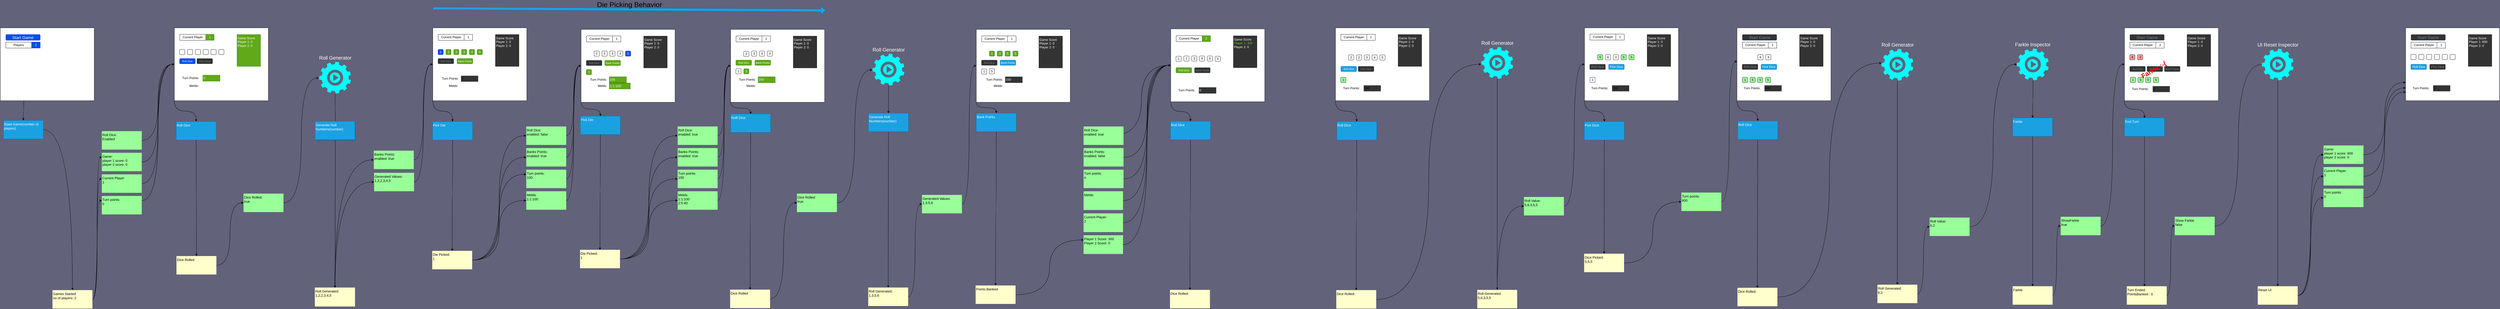 <mxfile>
    <diagram id="QUSuAPqb3YD-Z2VtuKKH" name="Page-1">
        <mxGraphModel dx="1240" dy="667" grid="0" gridSize="10" guides="1" tooltips="1" connect="1" arrows="1" fold="1" page="1" pageScale="1" pageWidth="5200" pageHeight="2200" background="#62627A" math="0" shadow="0">
            <root>
                <mxCell id="0"/>
                <mxCell id="1" parent="0"/>
                <mxCell id="113" style="edgeStyle=orthogonalEdgeStyle;curved=1;html=1;entryX=0;entryY=0.25;entryDx=0;entryDy=0;fontSize=12;fontColor=#FFFFFF;" parent="1" source="10" target="17" edge="1">
                    <mxGeometry relative="1" as="geometry"/>
                </mxCell>
                <mxCell id="114" style="edgeStyle=orthogonalEdgeStyle;curved=1;html=1;entryX=0;entryY=0.25;entryDx=0;entryDy=0;fontSize=12;fontColor=#FFFFFF;" parent="1" source="10" target="47" edge="1">
                    <mxGeometry relative="1" as="geometry"/>
                </mxCell>
                <mxCell id="115" style="edgeStyle=orthogonalEdgeStyle;curved=1;html=1;entryX=0;entryY=0.25;entryDx=0;entryDy=0;fontSize=12;fontColor=#FFFFFF;" parent="1" source="10" target="18" edge="1">
                    <mxGeometry relative="1" as="geometry"/>
                </mxCell>
                <mxCell id="10" value="Games Started&lt;br&gt;no of players: 2" style="whiteSpace=wrap;html=1;fontSize=13;fillColor=#FFFFCC;strokeColor=none;align=left;verticalAlign=top;fontColor=#000000;" parent="1" vertex="1">
                    <mxGeometry x="452" y="1538" width="153" height="71" as="geometry"/>
                </mxCell>
                <mxCell id="410" style="edgeStyle=orthogonalEdgeStyle;curved=1;html=1;entryX=-0.008;entryY=0.512;entryDx=0;entryDy=0;entryPerimeter=0;startArrow=none;" parent="1" source="439" target="408" edge="1">
                    <mxGeometry relative="1" as="geometry"/>
                </mxCell>
                <mxCell id="441" style="edgeStyle=orthogonalEdgeStyle;curved=1;html=1;entryX=0;entryY=0.5;entryDx=0;entryDy=0;" parent="1" source="13" target="439" edge="1">
                    <mxGeometry relative="1" as="geometry">
                        <mxPoint x="1163.667" y="1094.5" as="targetPoint"/>
                    </mxGeometry>
                </mxCell>
                <mxCell id="13" value="Dice Rolled" style="whiteSpace=wrap;html=1;fontSize=13;fillColor=#FFFFCC;strokeColor=none;align=left;verticalAlign=top;fontColor=#000000;" parent="1" vertex="1">
                    <mxGeometry x="927" y="1407" width="153" height="71" as="geometry"/>
                </mxCell>
                <mxCell id="223" style="edgeStyle=orthogonalEdgeStyle;curved=1;html=1;entryX=0;entryY=0.25;entryDx=0;entryDy=0;fontSize=12;fontColor=#FFFFFF;exitX=1;exitY=0.5;exitDx=0;exitDy=0;" parent="1" source="445" target="176" edge="1">
                    <mxGeometry relative="1" as="geometry">
                        <mxPoint x="2059.84" y="1564.556" as="sourcePoint"/>
                    </mxGeometry>
                </mxCell>
                <mxCell id="81" style="edgeStyle=orthogonalEdgeStyle;html=1;fontSize=12;fontColor=#FFFFFF;curved=1;exitX=1;exitY=0.25;exitDx=0;exitDy=0;entryX=0;entryY=0.5;entryDx=0;entryDy=0;" parent="1" source="17" target="110" edge="1">
                    <mxGeometry relative="1" as="geometry">
                        <mxPoint x="912" y="680" as="targetPoint"/>
                    </mxGeometry>
                </mxCell>
                <mxCell id="17" value="Turn points:&lt;br&gt;0" style="whiteSpace=wrap;html=1;fontSize=13;fillColor=#99FF99;strokeColor=none;align=left;verticalAlign=top;labelBackgroundColor=none;fontColor=#000000;" parent="1" vertex="1">
                    <mxGeometry x="641" y="1176" width="153" height="71" as="geometry"/>
                </mxCell>
                <mxCell id="78" style="edgeStyle=orthogonalEdgeStyle;html=1;fontSize=12;fontColor=#FFFFFF;curved=1;exitX=1;exitY=0.5;exitDx=0;exitDy=0;entryX=0;entryY=0.5;entryDx=0;entryDy=0;" parent="1" source="18" target="110" edge="1">
                    <mxGeometry relative="1" as="geometry">
                        <mxPoint x="919" y="670" as="targetPoint"/>
                    </mxGeometry>
                </mxCell>
                <mxCell id="348" style="edgeStyle=orthogonalEdgeStyle;curved=1;html=1;fontSize=10;fontColor=#FFFFFF;exitX=0.508;exitY=0.992;exitDx=0;exitDy=0;exitPerimeter=0;" parent="1" source="402" target="347" edge="1">
                    <mxGeometry relative="1" as="geometry">
                        <mxPoint x="8037.5" y="732" as="sourcePoint"/>
                    </mxGeometry>
                </mxCell>
                <mxCell id="131" style="edgeStyle=orthogonalEdgeStyle;curved=1;html=1;entryX=0;entryY=0.5;entryDx=0;entryDy=0;fontSize=12;fontColor=#FFFFFF;exitX=0.5;exitY=0;exitDx=0;exitDy=0;" parent="1" source="82" target="130" edge="1">
                    <mxGeometry relative="1" as="geometry"/>
                </mxCell>
                <mxCell id="82" value="Roll Generated:&lt;br&gt;1,2,2,3,4,5" style="whiteSpace=wrap;html=1;fontSize=13;fillColor=#FFFFCC;strokeColor=none;align=left;verticalAlign=top;fontColor=#000000;" parent="1" vertex="1">
                    <mxGeometry x="1458" y="1529" width="153" height="71" as="geometry"/>
                </mxCell>
                <mxCell id="165" style="edgeStyle=orthogonalEdgeStyle;curved=1;html=1;exitX=0;exitY=1;exitDx=0;exitDy=0;fontSize=12;fontColor=#FFFFFF;" parent="1" source="97" target="132" edge="1">
                    <mxGeometry relative="1" as="geometry"/>
                </mxCell>
                <mxCell id="97" value="" style="whiteSpace=wrap;html=1;movable=1;resizable=1;rotatable=1;deletable=1;editable=1;connectable=1;" parent="1" vertex="1">
                    <mxGeometry x="1909" y="530" width="360" height="280" as="geometry"/>
                </mxCell>
                <mxCell id="98" value="" style="group" parent="1" vertex="1" connectable="0">
                    <mxGeometry x="1929" y="613" width="170" height="20" as="geometry"/>
                </mxCell>
                <mxCell id="99" value="1" style="whiteSpace=wrap;html=1;aspect=fixed;fontColor=#ffffff;fillColor=#0050ef;strokeColor=#001DBC;rounded=1;container=0;" parent="98" vertex="1">
                    <mxGeometry width="20" height="20" as="geometry"/>
                </mxCell>
                <mxCell id="100" value="2" style="whiteSpace=wrap;html=1;aspect=fixed;fontColor=#ffffff;fillColor=#60a917;strokeColor=#2D7600;rounded=1;container=0;" parent="98" vertex="1">
                    <mxGeometry x="30" width="20" height="20" as="geometry"/>
                </mxCell>
                <mxCell id="101" value="2" style="whiteSpace=wrap;html=1;aspect=fixed;fontColor=#ffffff;fillColor=#60a917;strokeColor=#2D7600;rounded=1;container=0;" parent="98" vertex="1">
                    <mxGeometry x="60" width="20" height="20" as="geometry"/>
                </mxCell>
                <mxCell id="102" value="3" style="whiteSpace=wrap;html=1;aspect=fixed;fontColor=#ffffff;fillColor=#60a917;strokeColor=#2D7600;rounded=1;container=0;" parent="98" vertex="1">
                    <mxGeometry x="90" width="20" height="20" as="geometry"/>
                </mxCell>
                <mxCell id="103" value="4" style="whiteSpace=wrap;html=1;aspect=fixed;fontColor=#ffffff;fillColor=#60a917;strokeColor=#2D7600;rounded=1;container=0;" parent="98" vertex="1">
                    <mxGeometry x="120" width="20" height="20" as="geometry"/>
                </mxCell>
                <mxCell id="104" value="5" style="whiteSpace=wrap;html=1;aspect=fixed;fontColor=#ffffff;fillColor=#60a917;strokeColor=#2D7600;rounded=1;container=0;" parent="98" vertex="1">
                    <mxGeometry x="150" width="20" height="20" as="geometry"/>
                </mxCell>
                <mxCell id="106" value="&lt;font color=&quot;#ffffff&quot;&gt;Game Score&lt;br&gt;Player 1: 0&lt;br&gt;&lt;/font&gt;&lt;span style=&quot;color: rgb(255, 255, 255);&quot;&gt;Player 2: 0&lt;/span&gt;&lt;font color=&quot;#ffffff&quot;&gt;&lt;br&gt;&lt;/font&gt;" style="whiteSpace=wrap;html=1;rounded=0;strokeColor=#000000;fontColor=#808080;fillColor=#333333;align=left;verticalAlign=top;" parent="1" vertex="1">
                    <mxGeometry x="2149" y="555.8" width="90" height="122.22" as="geometry"/>
                </mxCell>
                <mxCell id="107" value="Current Player" style="rounded=0;whiteSpace=wrap;html=1;fontSize=12;fillColor=none;" parent="1" vertex="1">
                    <mxGeometry x="1929.68" y="555" width="99.32" height="22.97" as="geometry"/>
                </mxCell>
                <mxCell id="108" value="1" style="whiteSpace=wrap;html=1;fontSize=12;" parent="1" vertex="1">
                    <mxGeometry x="2029" y="555" width="32.27" height="22.94" as="geometry"/>
                </mxCell>
                <mxCell id="109" value="Roll Dice" style="rounded=1;whiteSpace=wrap;html=1;strokeColor=#23445d;fontSize=10;fontColor=#808080;fillColor=#333333;" parent="1" vertex="1">
                    <mxGeometry x="1929" y="648.02" width="60" height="20" as="geometry"/>
                </mxCell>
                <mxCell id="125" style="edgeStyle=orthogonalEdgeStyle;curved=1;html=1;exitX=0;exitY=1;exitDx=0;exitDy=0;fontSize=12;fontColor=#FFFFFF;" parent="1" source="110" target="124" edge="1">
                    <mxGeometry relative="1" as="geometry"/>
                </mxCell>
                <mxCell id="110" value="" style="group;movable=1;resizable=1;rotatable=1;deletable=1;editable=1;connectable=1;fillColor=#60a917;fontColor=#ffffff;strokeColor=#2D7600;align=right;" parent="1" vertex="1" connectable="0">
                    <mxGeometry x="919" y="530" width="360" height="280" as="geometry"/>
                </mxCell>
                <mxCell id="57" value="" style="whiteSpace=wrap;html=1;movable=0;resizable=0;rotatable=0;deletable=0;editable=0;connectable=0;" parent="110" vertex="1">
                    <mxGeometry width="360" height="280" as="geometry"/>
                </mxCell>
                <mxCell id="71" value="" style="group" parent="110" vertex="1" connectable="0">
                    <mxGeometry x="20" y="83" width="170" height="20" as="geometry"/>
                </mxCell>
                <mxCell id="63" value="" style="whiteSpace=wrap;html=1;aspect=fixed;fontColor=#000000;fillColor=#FFFFFF;strokeColor=#000000;rounded=1;container=0;" parent="71" vertex="1">
                    <mxGeometry width="20" height="20" as="geometry"/>
                </mxCell>
                <mxCell id="64" value="" style="whiteSpace=wrap;html=1;aspect=fixed;fontColor=#000000;fillColor=#FFFFFF;strokeColor=#000000;rounded=1;container=0;" parent="71" vertex="1">
                    <mxGeometry x="30" width="20" height="20" as="geometry"/>
                </mxCell>
                <mxCell id="65" value="" style="whiteSpace=wrap;html=1;aspect=fixed;fontColor=#000000;fillColor=#FFFFFF;strokeColor=#000000;rounded=1;container=0;" parent="71" vertex="1">
                    <mxGeometry x="60" width="20" height="20" as="geometry"/>
                </mxCell>
                <mxCell id="66" value="" style="whiteSpace=wrap;html=1;aspect=fixed;fontColor=#000000;fillColor=#FFFFFF;strokeColor=#000000;rounded=1;container=0;" parent="71" vertex="1">
                    <mxGeometry x="90" width="20" height="20" as="geometry"/>
                </mxCell>
                <mxCell id="67" value="" style="whiteSpace=wrap;html=1;aspect=fixed;fontColor=#000000;fillColor=#FFFFFF;strokeColor=#000000;rounded=1;container=0;" parent="71" vertex="1">
                    <mxGeometry x="120" width="20" height="20" as="geometry"/>
                </mxCell>
                <mxCell id="68" value="" style="whiteSpace=wrap;html=1;aspect=fixed;fontColor=#000000;fillColor=#FFFFFF;strokeColor=#000000;rounded=1;container=0;" parent="71" vertex="1">
                    <mxGeometry x="150" width="20" height="20" as="geometry"/>
                </mxCell>
                <mxCell id="75" value="&lt;font color=&quot;#ffffff&quot;&gt;Game Score&lt;br&gt;Player 1: 0&lt;br&gt;&lt;/font&gt;&lt;span style=&quot;color: rgb(255, 255, 255);&quot;&gt;Player 2: 0&lt;/span&gt;&lt;font color=&quot;#ffffff&quot;&gt;&lt;br&gt;&lt;/font&gt;" style="whiteSpace=wrap;html=1;rounded=0;strokeColor=#2D7600;fontColor=#ffffff;fillColor=#60a917;align=left;verticalAlign=top;" parent="110" vertex="1">
                    <mxGeometry x="240" y="25.8" width="90" height="122.22" as="geometry"/>
                </mxCell>
                <mxCell id="76" value="Current Player" style="rounded=0;whiteSpace=wrap;html=1;fontSize=12;fillColor=none;" parent="110" vertex="1">
                    <mxGeometry x="20.68" y="25" width="99.32" height="22.97" as="geometry"/>
                </mxCell>
                <mxCell id="77" value="1" style="whiteSpace=wrap;html=1;fontSize=12;fillColor=#60a917;fontColor=#ffffff;strokeColor=#2D7600;" parent="110" vertex="1">
                    <mxGeometry x="120" y="25" width="32.27" height="22.94" as="geometry"/>
                </mxCell>
                <mxCell id="226" value="Roll Dice" style="rounded=1;whiteSpace=wrap;html=1;strokeColor=#001DBC;fontSize=10;fontColor=#ffffff;fillColor=#0050ef;" parent="110" vertex="1">
                    <mxGeometry x="20" y="118.02" width="60" height="20" as="geometry"/>
                </mxCell>
                <mxCell id="227" value="Pick Dice" style="rounded=1;whiteSpace=wrap;html=1;strokeColor=#23445d;fontSize=10;fontColor=#808080;fillColor=#333333;verticalAlign=middle;gradientColor=none;" parent="110" vertex="1">
                    <mxGeometry x="86.27" y="118.02" width="60" height="20" as="geometry"/>
                </mxCell>
                <mxCell id="313" value="Turn Points:" style="rounded=0;whiteSpace=wrap;html=1;fontSize=12;fillColor=none;strokeColor=none;" parent="110" vertex="1">
                    <mxGeometry x="21.68" y="182" width="80.41" height="22.97" as="geometry"/>
                </mxCell>
                <mxCell id="314" value="0" style="whiteSpace=wrap;html=1;fontSize=12;align=left;fillColor=#60a917;strokeColor=#2D7600;fontColor=#ffffff;" parent="110" vertex="1">
                    <mxGeometry x="109.09" y="182" width="65.59" height="22.94" as="geometry"/>
                </mxCell>
                <mxCell id="111" value="" style="group;movable=1;resizable=1;rotatable=1;deletable=1;editable=1;connectable=1;" parent="1" vertex="1" connectable="0">
                    <mxGeometry x="252" y="530" width="360" height="280" as="geometry"/>
                </mxCell>
                <mxCell id="4" value="" style="whiteSpace=wrap;html=1;container=0;" parent="111" vertex="1">
                    <mxGeometry width="360" height="280" as="geometry"/>
                </mxCell>
                <mxCell id="72" value="Start Game" style="rounded=1;whiteSpace=wrap;html=1;fontSize=16;fillColor=#0050ef;fontColor=#ffffff;strokeColor=#001DBC;container=0;" parent="111" vertex="1">
                    <mxGeometry x="21.409" y="25.762" width="131.593" height="21.98" as="geometry"/>
                </mxCell>
                <mxCell id="73" value="Players" style="rounded=0;whiteSpace=wrap;html=1;fontSize=12;fillColor=none;container=0;" parent="111" vertex="1">
                    <mxGeometry x="21.41" y="54.74" width="98.59" height="22.97" as="geometry"/>
                </mxCell>
                <mxCell id="74" value="2" style="whiteSpace=wrap;html=1;fontSize=12;container=0;fillColor=#0050ef;fontColor=#ffffff;strokeColor=#001DBC;" parent="111" vertex="1">
                    <mxGeometry x="120" y="54.74" width="33" height="22.94" as="geometry"/>
                </mxCell>
                <mxCell id="112" style="edgeStyle=orthogonalEdgeStyle;curved=1;html=1;fontSize=12;fontColor=#FFFFFF;exitX=0.25;exitY=1;exitDx=0;exitDy=0;" parent="1" source="4" target="438" edge="1">
                    <mxGeometry relative="1" as="geometry"/>
                </mxCell>
                <mxCell id="126" style="edgeStyle=orthogonalEdgeStyle;curved=1;html=1;fontSize=12;fontColor=#FFFFFF;exitX=0.5;exitY=1;exitDx=0;exitDy=0;entryX=0.5;entryY=0;entryDx=0;entryDy=0;" parent="1" source="124" target="13" edge="1">
                    <mxGeometry relative="1" as="geometry">
                        <mxPoint x="986" y="1360" as="targetPoint"/>
                    </mxGeometry>
                </mxCell>
                <mxCell id="124" value="Roll Dice" style="whiteSpace=wrap;html=1;fontSize=13;fillColor=#1ba1e2;strokeColor=#006EAF;align=left;verticalAlign=top;labelBackgroundColor=none;fontColor=#ffffff;" parent="1" vertex="1">
                    <mxGeometry x="926" y="890" width="153" height="71" as="geometry"/>
                </mxCell>
                <mxCell id="409" style="edgeStyle=orthogonalEdgeStyle;html=1;entryX=0;entryY=0.5;entryDx=0;entryDy=0;curved=1;" parent="1" source="130" target="97" edge="1">
                    <mxGeometry relative="1" as="geometry"/>
                </mxCell>
                <mxCell id="130" value="Generated Values:&lt;br&gt;1,2,2,3,4,5" style="whiteSpace=wrap;html=1;fontSize=13;fillColor=#99FF99;strokeColor=none;align=left;verticalAlign=top;labelBackgroundColor=none;fontColor=#000000;" parent="1" vertex="1">
                    <mxGeometry x="1684" y="1087" width="153" height="71" as="geometry"/>
                </mxCell>
                <mxCell id="167" style="edgeStyle=orthogonalEdgeStyle;curved=1;html=1;fontSize=12;fontColor=#FFFFFF;entryX=0.5;entryY=0;entryDx=0;entryDy=0;" parent="1" source="132" target="445" edge="1">
                    <mxGeometry relative="1" as="geometry">
                        <mxPoint x="1983.333" y="1529" as="targetPoint"/>
                    </mxGeometry>
                </mxCell>
                <mxCell id="132" value="Pick Die" style="whiteSpace=wrap;html=1;fontSize=13;fillColor=#1ba1e2;strokeColor=#006EAF;align=left;verticalAlign=top;labelBackgroundColor=none;fontColor=#ffffff;" parent="1" vertex="1">
                    <mxGeometry x="1908.27" y="890" width="153" height="71" as="geometry"/>
                </mxCell>
                <mxCell id="79" style="edgeStyle=orthogonalEdgeStyle;html=1;fontSize=12;fontColor=#FFFFFF;curved=1;entryX=0;entryY=0.5;entryDx=0;entryDy=0;" parent="1" source="47" target="110" edge="1">
                    <mxGeometry relative="1" as="geometry">
                        <mxPoint x="919" y="670" as="targetPoint"/>
                    </mxGeometry>
                </mxCell>
                <mxCell id="47" value="Current Player&lt;br&gt;1" style="whiteSpace=wrap;html=1;fontSize=13;fillColor=#99FF99;strokeColor=none;align=left;verticalAlign=top;labelBackgroundColor=none;fontColor=#000000;" parent="1" vertex="1">
                    <mxGeometry x="641" y="1093" width="153" height="71" as="geometry"/>
                </mxCell>
                <mxCell id="18" value="Game:&lt;br&gt;player 1 score: 0&lt;br&gt;player 2 score: 0" style="whiteSpace=wrap;html=1;fontSize=13;fillColor=#99FF99;strokeColor=none;align=left;verticalAlign=top;labelBackgroundColor=none;fontColor=#000000;" parent="1" vertex="1">
                    <mxGeometry x="641" y="1010" width="153" height="71" as="geometry"/>
                </mxCell>
                <mxCell id="414" style="edgeStyle=orthogonalEdgeStyle;curved=1;html=1;entryX=0;entryY=0.545;entryDx=0;entryDy=0;entryPerimeter=0;" parent="1" source="173" target="413" edge="1">
                    <mxGeometry relative="1" as="geometry">
                        <mxPoint x="5887" y="878" as="targetPoint"/>
                    </mxGeometry>
                </mxCell>
                <mxCell id="173" value="Dice Rolled:&lt;br&gt;" style="whiteSpace=wrap;html=1;fontSize=13;fillColor=#FFFFCC;strokeColor=none;align=left;verticalAlign=top;fontColor=#000000;" parent="1" vertex="1">
                    <mxGeometry x="5370" y="1538" width="153" height="71" as="geometry"/>
                </mxCell>
                <mxCell id="274" style="edgeStyle=orthogonalEdgeStyle;curved=1;html=1;entryX=0;entryY=0.5;entryDx=0;entryDy=0;fontSize=10;fontColor=#FFFFFF;" parent="1" source="174" target="237" edge="1">
                    <mxGeometry relative="1" as="geometry"/>
                </mxCell>
                <mxCell id="174" value="Dice Picked:&lt;br&gt;5,5,5" style="whiteSpace=wrap;html=1;fontSize=13;fillColor=#FFFFCC;strokeColor=none;align=left;verticalAlign=top;fontColor=#000000;" parent="1" vertex="1">
                    <mxGeometry x="6319.5" y="1398" width="153" height="71" as="geometry"/>
                </mxCell>
                <mxCell id="582" style="edgeStyle=orthogonalEdgeStyle;curved=1;html=1;entryX=0;entryY=0.5;entryDx=0;entryDy=0;fontSize=16;" parent="1" source="176" target="450" edge="1">
                    <mxGeometry relative="1" as="geometry"/>
                </mxCell>
                <mxCell id="176" value="Turn points:&lt;br&gt;100" style="whiteSpace=wrap;html=1;fontSize=13;fillColor=#99FF99;strokeColor=none;align=left;verticalAlign=top;labelBackgroundColor=none;fontColor=#000000;" parent="1" vertex="1">
                    <mxGeometry x="2267" y="1075" width="153" height="71" as="geometry"/>
                </mxCell>
                <mxCell id="178" style="edgeStyle=orthogonalEdgeStyle;curved=1;html=1;entryX=0;entryY=0.5;entryDx=0;entryDy=0;fontSize=12;fontColor=#FFFFFF;exitX=0.5;exitY=0;exitDx=0;exitDy=0;" parent="1" source="179" target="216" edge="1">
                    <mxGeometry relative="1" as="geometry"/>
                </mxCell>
                <mxCell id="179" value="Roll Generated:&lt;br&gt;5,6,3,5,5" style="whiteSpace=wrap;html=1;fontSize=13;fillColor=#FFFFCC;strokeColor=none;align=left;verticalAlign=top;fontColor=#000000;" parent="1" vertex="1">
                    <mxGeometry x="5910" y="1537" width="153" height="71" as="geometry"/>
                </mxCell>
                <mxCell id="180" style="edgeStyle=orthogonalEdgeStyle;curved=1;html=1;exitX=0;exitY=1;exitDx=0;exitDy=0;fontSize=12;fontColor=#FFFFFF;" parent="1" source="181" target="218" edge="1">
                    <mxGeometry relative="1" as="geometry"/>
                </mxCell>
                <mxCell id="181" value="" style="whiteSpace=wrap;html=1;movable=1;resizable=1;rotatable=1;deletable=1;editable=1;connectable=1;" parent="1" vertex="1">
                    <mxGeometry x="6321" y="530" width="360" height="280" as="geometry"/>
                </mxCell>
                <mxCell id="190" value="&lt;font color=&quot;#ffffff&quot;&gt;Game Score&lt;br&gt;Player 1: 0&lt;br&gt;&lt;/font&gt;&lt;span style=&quot;color: rgb(255, 255, 255);&quot;&gt;Player 2: 0&lt;/span&gt;&lt;font color=&quot;#ffffff&quot;&gt;&lt;br&gt;&lt;/font&gt;" style="whiteSpace=wrap;html=1;rounded=0;strokeColor=#000000;fontColor=#808080;fillColor=#333333;align=left;verticalAlign=top;" parent="1" vertex="1">
                    <mxGeometry x="6561" y="555.8" width="90" height="122.22" as="geometry"/>
                </mxCell>
                <mxCell id="191" value="Current Player" style="rounded=0;whiteSpace=wrap;html=1;fontSize=12;fillColor=none;" parent="1" vertex="1">
                    <mxGeometry x="6341.68" y="554" width="99.32" height="22.97" as="geometry"/>
                </mxCell>
                <mxCell id="192" value="1" style="whiteSpace=wrap;html=1;fontSize=12;" parent="1" vertex="1">
                    <mxGeometry x="6441" y="554" width="32.27" height="22.94" as="geometry"/>
                </mxCell>
                <mxCell id="193" value="Roll Dice" style="rounded=1;whiteSpace=wrap;html=1;strokeColor=#23445d;fontSize=12;fontColor=#808080;fillColor=#333333;" parent="1" vertex="1">
                    <mxGeometry x="6341" y="670" width="60" height="20" as="geometry"/>
                </mxCell>
                <mxCell id="213" style="edgeStyle=orthogonalEdgeStyle;curved=1;html=1;fontSize=12;fontColor=#FFFFFF;exitX=0.5;exitY=1;exitDx=0;exitDy=0;entryX=0.5;entryY=0;entryDx=0;entryDy=0;" parent="1" source="215" target="173" edge="1">
                    <mxGeometry relative="1" as="geometry">
                        <mxPoint x="5432" y="1360" as="targetPoint"/>
                    </mxGeometry>
                </mxCell>
                <mxCell id="215" value="Roll Dice" style="whiteSpace=wrap;html=1;fontSize=13;fillColor=#1ba1e2;strokeColor=#006EAF;align=left;verticalAlign=top;labelBackgroundColor=none;fontColor=#ffffff;" parent="1" vertex="1">
                    <mxGeometry x="5372" y="890" width="153" height="71" as="geometry"/>
                </mxCell>
                <mxCell id="412" style="edgeStyle=orthogonalEdgeStyle;curved=1;html=1;entryX=0;entryY=0.5;entryDx=0;entryDy=0;" parent="1" source="216" target="181" edge="1">
                    <mxGeometry relative="1" as="geometry"/>
                </mxCell>
                <mxCell id="216" value="Roll Value:&lt;br&gt;5,6,3,5,5" style="whiteSpace=wrap;html=1;fontSize=13;fillColor=#99FF99;strokeColor=none;align=left;verticalAlign=top;labelBackgroundColor=none;fontColor=#000000;" parent="1" vertex="1">
                    <mxGeometry x="6089" y="1180" width="153" height="71" as="geometry"/>
                </mxCell>
                <mxCell id="217" style="edgeStyle=orthogonalEdgeStyle;curved=1;html=1;fontSize=12;fontColor=#FFFFFF;" parent="1" source="218" target="174" edge="1">
                    <mxGeometry relative="1" as="geometry"/>
                </mxCell>
                <mxCell id="218" value="Pick Dice" style="whiteSpace=wrap;html=1;fontSize=13;fillColor=#1ba1e2;strokeColor=#006EAF;align=left;verticalAlign=top;labelBackgroundColor=none;fontColor=#ffffff;" parent="1" vertex="1">
                    <mxGeometry x="6320.27" y="890" width="153" height="71" as="geometry"/>
                </mxCell>
                <mxCell id="219" value="Pick Dice" style="rounded=1;whiteSpace=wrap;html=1;strokeColor=#006EAF;fontSize=12;fontColor=#ffffff;fillColor=#1ba1e2;verticalAlign=middle;gradientColor=none;" parent="1" vertex="1">
                    <mxGeometry x="6413.27" y="670" width="60" height="20" as="geometry"/>
                </mxCell>
                <mxCell id="225" value="Bank Points" style="rounded=1;whiteSpace=wrap;html=1;strokeColor=#2D7600;fontSize=10;fontColor=#ffffff;fillColor=#60a917;verticalAlign=middle;" parent="1" vertex="1">
                    <mxGeometry x="2002" y="648.02" width="60" height="20" as="geometry"/>
                </mxCell>
                <mxCell id="243" style="edgeStyle=orthogonalEdgeStyle;curved=1;html=1;exitX=0;exitY=1;exitDx=0;exitDy=0;fontSize=10;fontColor=#FFFFFF;" parent="1" source="196" target="215" edge="1">
                    <mxGeometry relative="1" as="geometry"/>
                </mxCell>
                <mxCell id="196" value="" style="whiteSpace=wrap;html=1;movable=1;resizable=1;rotatable=1;deletable=1;editable=1;connectable=1;" parent="1" vertex="1">
                    <mxGeometry x="5367" y="530" width="360" height="280" as="geometry"/>
                </mxCell>
                <mxCell id="205" value="&lt;font color=&quot;#ffffff&quot;&gt;Game Score&lt;br&gt;Player 1: 0&lt;br&gt;&lt;/font&gt;&lt;span style=&quot;color: rgb(255, 255, 255);&quot;&gt;Player 2: 0&lt;/span&gt;&lt;font color=&quot;#ffffff&quot;&gt;&lt;br&gt;&lt;/font&gt;" style="whiteSpace=wrap;html=1;rounded=0;strokeColor=#000000;fontColor=#808080;fillColor=#333333;align=left;verticalAlign=top;" parent="1" vertex="1">
                    <mxGeometry x="5607" y="555.8" width="90" height="122.22" as="geometry"/>
                </mxCell>
                <mxCell id="206" value="Current Player" style="rounded=0;whiteSpace=wrap;html=1;fontSize=12;fillColor=none;" parent="1" vertex="1">
                    <mxGeometry x="5387.68" y="555" width="99.32" height="22.97" as="geometry"/>
                </mxCell>
                <mxCell id="207" value="1" style="whiteSpace=wrap;html=1;fontSize=12;" parent="1" vertex="1">
                    <mxGeometry x="5487" y="555" width="32.27" height="22.94" as="geometry"/>
                </mxCell>
                <mxCell id="229" value="Roll Dice" style="rounded=1;whiteSpace=wrap;html=1;strokeColor=#006EAF;fontSize=10;fontColor=#ffffff;fillColor=#1ba1e2;gradientColor=none;" parent="1" vertex="1">
                    <mxGeometry x="5387.68" y="678.02" width="60" height="20" as="geometry"/>
                </mxCell>
                <mxCell id="230" value="Pick Dice" style="rounded=1;whiteSpace=wrap;html=1;strokeColor=#23445d;fontSize=10;fontColor=#808080;fillColor=#333333;verticalAlign=middle;gradientColor=none;" parent="1" vertex="1">
                    <mxGeometry x="5453.95" y="678.02" width="60" height="20" as="geometry"/>
                </mxCell>
                <mxCell id="234" value="Turn Points:" style="rounded=0;whiteSpace=wrap;html=1;fontSize=12;fillColor=none;strokeColor=none;" parent="1" vertex="1">
                    <mxGeometry x="5387.68" y="751" width="80.41" height="22.97" as="geometry"/>
                </mxCell>
                <mxCell id="235" value="100" style="whiteSpace=wrap;html=1;fontSize=12;align=left;fillColor=#333333;strokeColor=#999999;" parent="1" vertex="1">
                    <mxGeometry x="5475.09" y="751" width="65.59" height="22.94" as="geometry"/>
                </mxCell>
                <mxCell id="275" style="edgeStyle=orthogonalEdgeStyle;curved=1;html=1;entryX=0.002;entryY=0.462;entryDx=0;entryDy=0;entryPerimeter=0;fontSize=10;fontColor=#FFFFFF;" parent="1" source="237" target="258" edge="1">
                    <mxGeometry relative="1" as="geometry"/>
                </mxCell>
                <mxCell id="237" value="Turn points:&lt;br&gt;600" style="whiteSpace=wrap;html=1;fontSize=13;fillColor=#99FF99;strokeColor=none;align=left;verticalAlign=top;labelBackgroundColor=none;fontColor=#000000;" parent="1" vertex="1">
                    <mxGeometry x="6692" y="1163" width="153" height="71" as="geometry"/>
                </mxCell>
                <mxCell id="244" value="" style="group" parent="1" vertex="1" connectable="0">
                    <mxGeometry x="5387" y="634" width="170" height="20" as="geometry"/>
                </mxCell>
                <mxCell id="246" value="2" style="whiteSpace=wrap;html=1;aspect=fixed;fontColor=#000000;fillColor=#FFFFFF;strokeColor=#000000;rounded=1;container=0;" parent="244" vertex="1">
                    <mxGeometry x="30" width="20" height="20" as="geometry"/>
                </mxCell>
                <mxCell id="247" value="2" style="whiteSpace=wrap;html=1;aspect=fixed;fontColor=#000000;fillColor=#FFFFFF;strokeColor=#000000;rounded=1;container=0;" parent="244" vertex="1">
                    <mxGeometry x="60" width="20" height="20" as="geometry"/>
                </mxCell>
                <mxCell id="248" value="3" style="whiteSpace=wrap;html=1;aspect=fixed;fontColor=#000000;fillColor=#FFFFFF;strokeColor=#000000;rounded=1;container=0;" parent="244" vertex="1">
                    <mxGeometry x="90" width="20" height="20" as="geometry"/>
                </mxCell>
                <mxCell id="249" value="4" style="whiteSpace=wrap;html=1;aspect=fixed;fontColor=#000000;fillColor=#FFFFFF;strokeColor=#000000;rounded=1;container=0;" parent="244" vertex="1">
                    <mxGeometry x="120" width="20" height="20" as="geometry"/>
                </mxCell>
                <mxCell id="250" value="5" style="whiteSpace=wrap;html=1;aspect=fixed;fontColor=#000000;fillColor=#FFFFFF;strokeColor=#000000;rounded=1;container=0;" parent="244" vertex="1">
                    <mxGeometry x="150" width="20" height="20" as="geometry"/>
                </mxCell>
                <mxCell id="252" value="1" style="whiteSpace=wrap;html=1;aspect=fixed;fontColor=#000000;fillColor=#99FF99;strokeColor=#000000;rounded=1;container=0;" parent="1" vertex="1">
                    <mxGeometry x="5387" y="720" width="20" height="20" as="geometry"/>
                </mxCell>
                <mxCell id="253" value="1" style="whiteSpace=wrap;html=1;aspect=fixed;fontColor=#000000;fillColor=#FFFFFF;strokeColor=#000066;rounded=1;container=0;" parent="1" vertex="1">
                    <mxGeometry x="6341.68" y="720" width="20" height="20" as="geometry"/>
                </mxCell>
                <mxCell id="254" value="Turn Points:" style="rounded=0;whiteSpace=wrap;html=1;fontSize=12;fillColor=none;strokeColor=none;" parent="1" vertex="1">
                    <mxGeometry x="6339" y="751" width="80.41" height="22.97" as="geometry"/>
                </mxCell>
                <mxCell id="255" value="100" style="whiteSpace=wrap;html=1;fontSize=12;align=left;fillColor=#333333;strokeColor=#999999;" parent="1" vertex="1">
                    <mxGeometry x="6426.41" y="751" width="65.59" height="22.94" as="geometry"/>
                </mxCell>
                <mxCell id="184" value="5" style="whiteSpace=wrap;html=1;aspect=fixed;fontColor=#000000;fillColor=#99FF99;strokeColor=#000000;rounded=1;container=0;" parent="1" vertex="1">
                    <mxGeometry x="6371" y="633" width="20" height="20" as="geometry"/>
                </mxCell>
                <mxCell id="185" value="6" style="whiteSpace=wrap;html=1;aspect=fixed;fontColor=#000000;fillColor=#FFFFFF;strokeColor=#000000;rounded=1;container=0;" parent="1" vertex="1">
                    <mxGeometry x="6401" y="633" width="20" height="20" as="geometry"/>
                </mxCell>
                <mxCell id="186" value="3" style="whiteSpace=wrap;html=1;aspect=fixed;fontColor=#000000;fillColor=#FFFFFF;strokeColor=#000000;rounded=1;container=0;" parent="1" vertex="1">
                    <mxGeometry x="6431" y="633" width="20" height="20" as="geometry"/>
                </mxCell>
                <mxCell id="187" value="5" style="whiteSpace=wrap;html=1;aspect=fixed;fontColor=#000000;fillColor=#99FF99;strokeColor=#000000;rounded=1;container=0;" parent="1" vertex="1">
                    <mxGeometry x="6461" y="633" width="20" height="20" as="geometry"/>
                </mxCell>
                <mxCell id="188" value="5" style="whiteSpace=wrap;html=1;aspect=fixed;fontColor=#000000;fillColor=#99FF99;strokeColor=#000000;rounded=1;container=0;" parent="1" vertex="1">
                    <mxGeometry x="6491" y="633" width="20" height="20" as="geometry"/>
                </mxCell>
                <mxCell id="257" style="edgeStyle=orthogonalEdgeStyle;curved=1;html=1;exitX=0;exitY=1;exitDx=0;exitDy=0;fontSize=12;fontColor=#FFFFFF;" parent="1" source="258" target="264" edge="1">
                    <mxGeometry relative="1" as="geometry"/>
                </mxCell>
                <mxCell id="258" value="" style="whiteSpace=wrap;html=1;movable=1;resizable=1;rotatable=1;deletable=1;editable=1;connectable=1;" parent="1" vertex="1">
                    <mxGeometry x="6905" y="530" width="360" height="280" as="geometry"/>
                </mxCell>
                <mxCell id="259" value="Start Game" style="rounded=1;whiteSpace=wrap;html=1;fontSize=16;fillColor=#333333;strokeColor=#23445d;fontColor=#808080;" parent="1" vertex="1">
                    <mxGeometry x="6925.679" y="555.802" width="131.593" height="21.98" as="geometry"/>
                </mxCell>
                <mxCell id="260" value="&lt;font color=&quot;#ffffff&quot;&gt;Game Score&lt;br&gt;Player 1: 0&lt;br&gt;&lt;/font&gt;&lt;span style=&quot;color: rgb(255, 255, 255);&quot;&gt;Player 2: 0&lt;/span&gt;&lt;font color=&quot;#ffffff&quot;&gt;&lt;br&gt;&lt;/font&gt;" style="whiteSpace=wrap;html=1;rounded=0;strokeColor=#000000;fontColor=#808080;fillColor=#333333;align=left;verticalAlign=top;" parent="1" vertex="1">
                    <mxGeometry x="7145" y="555.8" width="90" height="122.22" as="geometry"/>
                </mxCell>
                <mxCell id="261" value="Current Player" style="rounded=0;whiteSpace=wrap;html=1;fontSize=12;fillColor=none;" parent="1" vertex="1">
                    <mxGeometry x="6925.68" y="585" width="99.32" height="22.97" as="geometry"/>
                </mxCell>
                <mxCell id="262" value="1" style="whiteSpace=wrap;html=1;fontSize=12;" parent="1" vertex="1">
                    <mxGeometry x="7025" y="585" width="32.27" height="22.94" as="geometry"/>
                </mxCell>
                <mxCell id="263" value="Roll Dice" style="rounded=1;whiteSpace=wrap;html=1;strokeColor=#23445d;fontSize=12;fontColor=#808080;fillColor=#333333;" parent="1" vertex="1">
                    <mxGeometry x="6925" y="670" width="60" height="20" as="geometry"/>
                </mxCell>
                <mxCell id="304" style="edgeStyle=orthogonalEdgeStyle;curved=1;html=1;exitX=0.5;exitY=1;exitDx=0;exitDy=0;fontSize=10;fontColor=#FFFFFF;" parent="1" source="264" target="280" edge="1">
                    <mxGeometry relative="1" as="geometry"/>
                </mxCell>
                <object label="Roll Dice" ARTIFACT_TYPE="COMMAND_HANDLER" ARTIFACT_TITLE="Bank Points" ARTIFACT_TEXT="N/A" id="264">
                    <mxCell style="whiteSpace=wrap;html=1;fontSize=13;fillColor=#1ba1e2;strokeColor=#006EAF;align=left;verticalAlign=top;labelBackgroundColor=none;fontColor=#ffffff;comic=0;" parent="1" vertex="1">
                        <mxGeometry x="6908" y="888" width="153" height="71" as="geometry"/>
                    </mxCell>
                </object>
                <mxCell id="265" value="Pick Dice" style="rounded=1;whiteSpace=wrap;html=1;strokeColor=#006EAF;fontSize=12;fontColor=#ffffff;fillColor=#1ba1e2;verticalAlign=middle;gradientColor=none;" parent="1" vertex="1">
                    <mxGeometry x="6997.27" y="670" width="60" height="20" as="geometry"/>
                </mxCell>
                <mxCell id="266" value="1" style="whiteSpace=wrap;html=1;aspect=fixed;fontColor=#000000;fillColor=#99FF99;strokeColor=#000000;rounded=1;container=0;" parent="1" vertex="1">
                    <mxGeometry x="6925.68" y="720" width="20.32" height="20.32" as="geometry"/>
                </mxCell>
                <mxCell id="267" value="Turn Points:" style="rounded=0;whiteSpace=wrap;html=1;fontSize=12;fillColor=none;strokeColor=none;" parent="1" vertex="1">
                    <mxGeometry x="6923" y="751" width="80.41" height="22.97" as="geometry"/>
                </mxCell>
                <mxCell id="268" value="600" style="whiteSpace=wrap;html=1;fontSize=12;align=left;fillColor=#333333;strokeColor=#999999;" parent="1" vertex="1">
                    <mxGeometry x="7010.41" y="751" width="65.59" height="22.94" as="geometry"/>
                </mxCell>
                <mxCell id="269" value="5" style="whiteSpace=wrap;html=1;aspect=fixed;fontColor=#000000;fillColor=#99FF99;strokeColor=#000000;rounded=1;container=0;" parent="1" vertex="1">
                    <mxGeometry x="6955" y="720" width="20" height="20" as="geometry"/>
                </mxCell>
                <mxCell id="270" value="6" style="whiteSpace=wrap;html=1;aspect=fixed;fontColor=#000000;fillColor=#FFFFFF;strokeColor=#000000;rounded=1;container=0;" parent="1" vertex="1">
                    <mxGeometry x="6985" y="633" width="20" height="20" as="geometry"/>
                </mxCell>
                <mxCell id="271" value="3" style="whiteSpace=wrap;html=1;aspect=fixed;fontColor=#000000;fillColor=#FFFFFF;strokeColor=#000000;rounded=1;container=0;" parent="1" vertex="1">
                    <mxGeometry x="7015" y="633" width="20" height="20" as="geometry"/>
                </mxCell>
                <mxCell id="273" value="5" style="whiteSpace=wrap;html=1;aspect=fixed;fontColor=#000000;fillColor=#99FF99;strokeColor=#000000;rounded=1;container=0;" parent="1" vertex="1">
                    <mxGeometry x="7014" y="720" width="20" height="20" as="geometry"/>
                </mxCell>
                <mxCell id="276" value="5" style="whiteSpace=wrap;html=1;aspect=fixed;fontColor=#000000;fillColor=#99FF99;strokeColor=#000000;rounded=1;container=0;" parent="1" vertex="1">
                    <mxGeometry x="6984" y="720" width="20" height="20" as="geometry"/>
                </mxCell>
                <mxCell id="280" value="Dice Rolled:" style="whiteSpace=wrap;html=1;fontSize=13;fillColor=#FFFFCC;strokeColor=none;align=left;verticalAlign=top;fontColor=#000000;" parent="1" vertex="1">
                    <mxGeometry x="6906.84" y="1529" width="153" height="71" as="geometry"/>
                </mxCell>
                <mxCell id="311" value="Turn Points:" style="rounded=0;whiteSpace=wrap;html=1;fontSize=12;fillColor=none;strokeColor=none;align=right;" parent="1" vertex="1">
                    <mxGeometry x="1929.68" y="714" width="80.41" height="22.97" as="geometry"/>
                </mxCell>
                <mxCell id="312" value="0" style="whiteSpace=wrap;html=1;fontSize=12;align=left;fillColor=#333333;strokeColor=#999999;" parent="1" vertex="1">
                    <mxGeometry x="2017.09" y="714" width="65.59" height="22.94" as="geometry"/>
                </mxCell>
                <mxCell id="417" style="edgeStyle=orthogonalEdgeStyle;curved=1;html=1;entryX=0.008;entryY=0.451;entryDx=0;entryDy=0;entryPerimeter=0;exitX=1;exitY=0.5;exitDx=0;exitDy=0;" parent="1" source="280" target="416" edge="1">
                    <mxGeometry relative="1" as="geometry">
                        <mxPoint x="7067.0" y="1572.429" as="sourcePoint"/>
                    </mxGeometry>
                </mxCell>
                <mxCell id="339" style="edgeStyle=orthogonalEdgeStyle;curved=1;html=1;entryX=0;entryY=0.5;entryDx=0;entryDy=0;fontSize=10;fontColor=#FFFFFF;" parent="1" source="316" target="318" edge="1">
                    <mxGeometry relative="1" as="geometry"/>
                </mxCell>
                <mxCell id="316" value="Roll Generated:&lt;br&gt;6,2" style="whiteSpace=wrap;html=1;fontSize=13;fillColor=#FFFFCC;strokeColor=none;align=left;verticalAlign=top;fontColor=#000000;" parent="1" vertex="1">
                    <mxGeometry x="7443" y="1517" width="153" height="71" as="geometry"/>
                </mxCell>
                <mxCell id="419" style="edgeStyle=orthogonalEdgeStyle;curved=1;html=1;entryX=0.006;entryY=0.496;entryDx=0;entryDy=0;entryPerimeter=0;" parent="1" source="318" target="402" edge="1">
                    <mxGeometry relative="1" as="geometry"/>
                </mxCell>
                <mxCell id="318" value="Roll Value:&lt;br&gt;6,2" style="whiteSpace=wrap;html=1;fontSize=13;fillColor=#99FF99;strokeColor=none;align=left;verticalAlign=top;labelBackgroundColor=none;fontColor=#000000;" parent="1" vertex="1">
                    <mxGeometry x="7643" y="1259" width="153" height="71" as="geometry"/>
                </mxCell>
                <mxCell id="424" style="edgeStyle=orthogonalEdgeStyle;curved=1;html=1;entryX=0.5;entryY=0;entryDx=0;entryDy=0;exitX=0;exitY=1;exitDx=0;exitDy=0;" parent="1" source="321" target="423" edge="1">
                    <mxGeometry relative="1" as="geometry"/>
                </mxCell>
                <mxCell id="321" value="" style="whiteSpace=wrap;html=1;movable=1;resizable=1;rotatable=1;deletable=1;editable=1;connectable=1;" parent="1" vertex="1">
                    <mxGeometry x="8389.5" y="530" width="360" height="280" as="geometry"/>
                </mxCell>
                <mxCell id="322" value="" style="group;fillColor=default;container=0;" parent="1" vertex="1" connectable="0">
                    <mxGeometry x="8409.5" y="633" width="170" height="20" as="geometry"/>
                </mxCell>
                <mxCell id="329" value="Start Game" style="rounded=1;whiteSpace=wrap;html=1;fontSize=16;fillColor=#333333;strokeColor=#23445d;fontColor=#808080;" parent="1" vertex="1">
                    <mxGeometry x="8410.179" y="555.802" width="131.593" height="21.98" as="geometry"/>
                </mxCell>
                <mxCell id="330" value="&lt;font color=&quot;#ffffff&quot;&gt;Game Score&lt;br&gt;Player 1: 0&lt;br&gt;&lt;/font&gt;&lt;span style=&quot;color: rgb(255, 255, 255);&quot;&gt;Player 2: 0&lt;/span&gt;&lt;font color=&quot;#ffffff&quot;&gt;&lt;br&gt;&lt;/font&gt;" style="whiteSpace=wrap;html=1;rounded=0;strokeColor=#000000;fontColor=#808080;fillColor=#333333;align=left;verticalAlign=top;" parent="1" vertex="1">
                    <mxGeometry x="8629.5" y="555.8" width="90" height="122.22" as="geometry"/>
                </mxCell>
                <mxCell id="331" value="Current Player" style="rounded=0;whiteSpace=wrap;html=1;fontSize=12;fillColor=none;" parent="1" vertex="1">
                    <mxGeometry x="8410.18" y="585" width="99.32" height="22.97" as="geometry"/>
                </mxCell>
                <mxCell id="332" value="2" style="whiteSpace=wrap;html=1;fontSize=12;" parent="1" vertex="1">
                    <mxGeometry x="8509.5" y="585" width="32.27" height="22.94" as="geometry"/>
                </mxCell>
                <mxCell id="333" value="Roll Dice" style="rounded=1;whiteSpace=wrap;html=1;strokeColor=#23445d;fontSize=10;fontColor=#808080;fillColor=#333333;" parent="1" vertex="1">
                    <mxGeometry x="8409.5" y="678.02" width="60" height="20" as="geometry"/>
                </mxCell>
                <mxCell id="334" value="Pick Dice" style="rounded=1;whiteSpace=wrap;html=1;strokeColor=#23445d;fontSize=10;fontColor=#808080;fillColor=#333333;verticalAlign=middle;gradientColor=none;" parent="1" vertex="1">
                    <mxGeometry x="8475.77" y="678.02" width="60" height="20" as="geometry"/>
                </mxCell>
                <mxCell id="335" value="Bank Points" style="rounded=1;whiteSpace=wrap;html=1;strokeColor=#23445d;fontSize=10;fontColor=#808080;fillColor=#333333;verticalAlign=middle;gradientColor=none;" parent="1" vertex="1">
                    <mxGeometry x="8542.5" y="678.02" width="60" height="20" as="geometry"/>
                </mxCell>
                <mxCell id="336" value="Turn Points:" style="rounded=0;whiteSpace=wrap;html=1;fontSize=12;fillColor=none;strokeColor=none;" parent="1" vertex="1">
                    <mxGeometry x="8410.18" y="754" width="80.41" height="22.97" as="geometry"/>
                </mxCell>
                <mxCell id="337" value="0" style="whiteSpace=wrap;html=1;fontSize=12;align=left;fillColor=#333333;strokeColor=#999999;" parent="1" vertex="1">
                    <mxGeometry x="8497.59" y="754" width="65.59" height="22.94" as="geometry"/>
                </mxCell>
                <mxCell id="350" style="edgeStyle=orthogonalEdgeStyle;curved=1;html=1;fontSize=10;fontColor=#FFFFFF;" parent="1" source="347" target="349" edge="1">
                    <mxGeometry relative="1" as="geometry"/>
                </mxCell>
                <mxCell id="347" value="Farkle" style="whiteSpace=wrap;html=1;fontSize=13;fillColor=#1ba1e2;strokeColor=#006EAF;align=left;verticalAlign=top;labelBackgroundColor=none;fontColor=#ffffff;" parent="1" vertex="1">
                    <mxGeometry x="7961" y="876" width="153" height="71" as="geometry"/>
                </mxCell>
                <mxCell id="421" style="edgeStyle=orthogonalEdgeStyle;curved=1;html=1;entryX=0;entryY=0.5;entryDx=0;entryDy=0;" parent="1" source="349" target="420" edge="1">
                    <mxGeometry relative="1" as="geometry"/>
                </mxCell>
                <mxCell id="349" value="Farkle" style="whiteSpace=wrap;html=1;fontSize=13;fillColor=#FFFFCC;strokeColor=none;align=left;verticalAlign=top;fontColor=#000000;" parent="1" vertex="1">
                    <mxGeometry x="7961" y="1523" width="153" height="71" as="geometry"/>
                </mxCell>
                <mxCell id="407" style="edgeStyle=orthogonalEdgeStyle;curved=1;html=1;entryX=0.001;entryY=0.882;entryDx=0;entryDy=0;entryPerimeter=0;fontSize=19;" parent="1" source="351" target="376" edge="1">
                    <mxGeometry relative="1" as="geometry"/>
                </mxCell>
                <mxCell id="351" value="Turn points:&lt;br&gt;0" style="whiteSpace=wrap;html=1;fontSize=13;fillColor=#99FF99;strokeColor=none;align=left;verticalAlign=top;labelBackgroundColor=none;fontColor=#000000;" parent="1" vertex="1">
                    <mxGeometry x="9152" y="1148" width="153" height="71" as="geometry"/>
                </mxCell>
                <mxCell id="406" style="edgeStyle=orthogonalEdgeStyle;curved=1;html=1;fontSize=19;entryX=0;entryY=0.825;entryDx=0;entryDy=0;entryPerimeter=0;" parent="1" source="352" target="376" edge="1">
                    <mxGeometry relative="1" as="geometry">
                        <mxPoint x="9369.5" y="768" as="targetPoint"/>
                    </mxGeometry>
                </mxCell>
                <mxCell id="352" value="Current Player&lt;br&gt;1" style="whiteSpace=wrap;html=1;fontSize=13;fillColor=#99FF99;strokeColor=none;align=left;verticalAlign=top;labelBackgroundColor=none;fontColor=#000000;" parent="1" vertex="1">
                    <mxGeometry x="9152" y="1065" width="153" height="71" as="geometry"/>
                </mxCell>
                <mxCell id="394" style="edgeStyle=orthogonalEdgeStyle;curved=1;html=1;entryX=0;entryY=0.75;entryDx=0;entryDy=0;fontSize=25;fontColor=#FF0000;" parent="1" source="353" target="376" edge="1">
                    <mxGeometry relative="1" as="geometry"/>
                </mxCell>
                <mxCell id="353" value="Game:&lt;br&gt;player 1 score: 600&lt;br&gt;player 2 score: 0" style="whiteSpace=wrap;html=1;fontSize=13;fillColor=#99FF99;strokeColor=none;align=left;verticalAlign=top;labelBackgroundColor=none;fontColor=#000000;" parent="1" vertex="1">
                    <mxGeometry x="9152" y="982" width="153" height="71" as="geometry"/>
                </mxCell>
                <mxCell id="357" value="Farkle :-(" style="rounded=0;whiteSpace=wrap;html=1;strokeColor=none;fontSize=25;fontColor=#FF0000;fillColor=none;fontStyle=1;rotation=-30;" parent="1" vertex="1">
                    <mxGeometry x="8440.5" y="660" width="120" height="60" as="geometry"/>
                </mxCell>
                <mxCell id="376" value="" style="whiteSpace=wrap;html=1;movable=1;resizable=1;rotatable=1;deletable=1;editable=1;connectable=1;" parent="1" vertex="1">
                    <mxGeometry x="9466.5" y="530" width="360" height="280" as="geometry"/>
                </mxCell>
                <mxCell id="377" value="Start Game" style="rounded=1;whiteSpace=wrap;html=1;fontSize=16;fillColor=#333333;strokeColor=#23445d;fontColor=#808080;" parent="1" vertex="1">
                    <mxGeometry x="9487.179" y="555.802" width="131.593" height="21.98" as="geometry"/>
                </mxCell>
                <mxCell id="378" value="&lt;font color=&quot;#ffffff&quot;&gt;Game Score&lt;br&gt;Player 1: 600&lt;br&gt;&lt;/font&gt;&lt;span style=&quot;color: rgb(255, 255, 255);&quot;&gt;Player 2: 0&lt;/span&gt;&lt;font color=&quot;#ffffff&quot;&gt;&lt;br&gt;&lt;/font&gt;" style="whiteSpace=wrap;html=1;rounded=0;strokeColor=#000000;fontColor=#808080;fillColor=#333333;align=left;verticalAlign=top;" parent="1" vertex="1">
                    <mxGeometry x="9706.5" y="555.8" width="90" height="122.22" as="geometry"/>
                </mxCell>
                <mxCell id="379" value="Current Player" style="rounded=0;whiteSpace=wrap;html=1;fontSize=12;fillColor=none;" parent="1" vertex="1">
                    <mxGeometry x="9487.18" y="585" width="99.32" height="22.97" as="geometry"/>
                </mxCell>
                <mxCell id="380" value="1" style="whiteSpace=wrap;html=1;fontSize=12;" parent="1" vertex="1">
                    <mxGeometry x="9586.5" y="585" width="32.27" height="22.94" as="geometry"/>
                </mxCell>
                <mxCell id="381" value="Roll Dice" style="rounded=1;whiteSpace=wrap;html=1;strokeColor=#006EAF;fontSize=12;fontColor=#ffffff;fillColor=#1ba1e2;gradientColor=none;" parent="1" vertex="1">
                    <mxGeometry x="9486.5" y="670" width="60" height="20" as="geometry"/>
                </mxCell>
                <mxCell id="382" value="Pick Dice" style="rounded=1;whiteSpace=wrap;html=1;strokeColor=#23445d;fontSize=12;fontColor=#808080;fillColor=#333333;verticalAlign=middle;gradientColor=none;" parent="1" vertex="1">
                    <mxGeometry x="9558.77" y="670" width="60" height="20" as="geometry"/>
                </mxCell>
                <mxCell id="383" value="Turn Points:" style="rounded=0;whiteSpace=wrap;html=1;fontSize=12;fillColor=none;strokeColor=none;" parent="1" vertex="1">
                    <mxGeometry x="9484.5" y="751" width="80.41" height="22.97" as="geometry"/>
                </mxCell>
                <mxCell id="384" value="0" style="whiteSpace=wrap;html=1;fontSize=12;align=left;fillColor=#333333;strokeColor=#999999;" parent="1" vertex="1">
                    <mxGeometry x="9571.91" y="751" width="65.59" height="22.94" as="geometry"/>
                </mxCell>
                <mxCell id="385" value="" style="group" parent="1" vertex="1" connectable="0">
                    <mxGeometry x="9486.5" y="632" width="170" height="20" as="geometry"/>
                </mxCell>
                <mxCell id="386" value="" style="whiteSpace=wrap;html=1;aspect=fixed;fontColor=#000000;fillColor=#FFFFFF;strokeColor=#000000;rounded=1;container=0;" parent="385" vertex="1">
                    <mxGeometry width="20" height="20" as="geometry"/>
                </mxCell>
                <mxCell id="387" value="" style="whiteSpace=wrap;html=1;aspect=fixed;fontColor=#000000;fillColor=#FFFFFF;strokeColor=#000000;rounded=1;container=0;" parent="385" vertex="1">
                    <mxGeometry x="30" width="20" height="20" as="geometry"/>
                </mxCell>
                <mxCell id="388" value="" style="whiteSpace=wrap;html=1;aspect=fixed;fontColor=#000000;fillColor=#FFFFFF;strokeColor=#000000;rounded=1;container=0;" parent="385" vertex="1">
                    <mxGeometry x="60" width="20" height="20" as="geometry"/>
                </mxCell>
                <mxCell id="389" value="" style="whiteSpace=wrap;html=1;aspect=fixed;fontColor=#000000;fillColor=#FFFFFF;strokeColor=#000000;rounded=1;container=0;" parent="385" vertex="1">
                    <mxGeometry x="90" width="20" height="20" as="geometry"/>
                </mxCell>
                <mxCell id="390" value="" style="whiteSpace=wrap;html=1;aspect=fixed;fontColor=#000000;fillColor=#FFFFFF;strokeColor=#000000;rounded=1;container=0;" parent="385" vertex="1">
                    <mxGeometry x="120" width="20" height="20" as="geometry"/>
                </mxCell>
                <mxCell id="391" value="" style="whiteSpace=wrap;html=1;aspect=fixed;fontColor=#000000;fillColor=#FFFFFF;strokeColor=#000000;rounded=1;container=0;" parent="385" vertex="1">
                    <mxGeometry x="150" width="20" height="20" as="geometry"/>
                </mxCell>
                <mxCell id="399" value="" style="edgeStyle=orthogonalEdgeStyle;curved=1;html=1;entryX=0;entryY=0.5;entryDx=0;entryDy=0;fontSize=25;fontColor=#FF0000;endArrow=none;exitX=1;exitY=0.5;exitDx=0;exitDy=0;" parent="1" source="427" target="398" edge="1">
                    <mxGeometry relative="1" as="geometry">
                        <mxPoint x="8749.5" y="670" as="sourcePoint"/>
                        <mxPoint x="9052.5" y="670" as="targetPoint"/>
                    </mxGeometry>
                </mxCell>
                <mxCell id="430" style="edgeStyle=orthogonalEdgeStyle;curved=1;html=1;entryX=0.5;entryY=0;entryDx=0;entryDy=0;" parent="1" source="398" target="429" edge="1">
                    <mxGeometry relative="1" as="geometry"/>
                </mxCell>
                <mxCell id="398" value="&lt;font style=&quot;font-size: 19px;&quot;&gt;&lt;br&gt;&lt;span style=&quot;color: rgb(255, 255, 255); font-family: Helvetica; font-style: normal; font-variant-ligatures: normal; font-variant-caps: normal; font-weight: 400; letter-spacing: normal; orphans: 2; text-align: center; text-indent: 0px; text-transform: none; widows: 2; word-spacing: 0px; -webkit-text-stroke-width: 0px; text-decoration-thickness: initial; text-decoration-style: initial; text-decoration-color: initial; float: none; display: inline !important;&quot;&gt;&lt;br&gt;UI Reset Inspector&lt;/span&gt;&lt;br&gt;&lt;/font&gt;" style="sketch=0;html=1;aspect=fixed;strokeColor=#666666;shadow=0;align=center;verticalAlign=bottom;fillColor=#00FFFF;shape=mxgraph.gcp2.play_gear;fontColor=#333333;labelPosition=center;verticalLabelPosition=top;labelBackgroundColor=none;horizontal=1;spacingTop=0;" parent="1" vertex="1">
                    <mxGeometry x="8915.5" y="610" width="122" height="122" as="geometry"/>
                </mxCell>
                <mxCell id="402" value="&lt;font style=&quot;font-size: 19px;&quot;&gt;&lt;br&gt;&lt;span style=&quot;color: rgb(255, 255, 255); font-family: Helvetica; font-style: normal; font-variant-ligatures: normal; font-variant-caps: normal; font-weight: 400; letter-spacing: normal; orphans: 2; text-align: center; text-indent: 0px; text-transform: none; widows: 2; word-spacing: 0px; -webkit-text-stroke-width: 0px; text-decoration-thickness: initial; text-decoration-style: initial; text-decoration-color: initial; float: none; display: inline !important;&quot;&gt;&lt;br&gt;Farkle Inspector&lt;/span&gt;&lt;br&gt;&lt;/font&gt;" style="sketch=0;html=1;aspect=fixed;strokeColor=#666666;shadow=0;align=center;verticalAlign=bottom;fillColor=#00FFFF;shape=mxgraph.gcp2.play_gear;fontColor=#333333;labelPosition=center;verticalLabelPosition=top;labelBackgroundColor=none;horizontal=1;spacingTop=0;" parent="1" vertex="1">
                    <mxGeometry x="7976.5" y="609" width="123" height="123" as="geometry"/>
                </mxCell>
                <mxCell id="408" value="&lt;font style=&quot;font-size: 19px;&quot;&gt;&lt;br&gt;&lt;span style=&quot;color: rgb(255, 255, 255); font-family: Helvetica; font-style: normal; font-variant-ligatures: normal; font-variant-caps: normal; font-weight: 400; letter-spacing: normal; orphans: 2; text-align: center; text-indent: 0px; text-transform: none; widows: 2; word-spacing: 0px; -webkit-text-stroke-width: 0px; text-decoration-thickness: initial; text-decoration-style: initial; text-decoration-color: initial; float: none; display: inline !important;&quot;&gt;&lt;br&gt;Roll Generator&lt;/span&gt;&lt;br&gt;&lt;/font&gt;" style="sketch=0;html=1;aspect=fixed;strokeColor=#666666;shadow=0;align=center;verticalAlign=bottom;fillColor=#00FFFF;shape=mxgraph.gcp2.play_gear;fontColor=#333333;labelPosition=center;verticalLabelPosition=top;labelBackgroundColor=none;horizontal=1;spacingTop=0;" parent="1" vertex="1">
                    <mxGeometry x="1473" y="660" width="123" height="123" as="geometry"/>
                </mxCell>
                <mxCell id="415" style="edgeStyle=orthogonalEdgeStyle;curved=1;html=1;" parent="1" source="413" target="179" edge="1">
                    <mxGeometry relative="1" as="geometry"/>
                </mxCell>
                <mxCell id="413" value="&lt;font style=&quot;font-size: 19px;&quot;&gt;&lt;br&gt;&lt;span style=&quot;color: rgb(255, 255, 255); font-family: Helvetica; font-style: normal; font-variant-ligatures: normal; font-variant-caps: normal; font-weight: 400; letter-spacing: normal; orphans: 2; text-align: center; text-indent: 0px; text-transform: none; widows: 2; word-spacing: 0px; -webkit-text-stroke-width: 0px; text-decoration-thickness: initial; text-decoration-style: initial; text-decoration-color: initial; float: none; display: inline !important;&quot;&gt;&lt;br&gt;Roll Generator&lt;/span&gt;&lt;br&gt;&lt;/font&gt;" style="sketch=0;html=1;aspect=fixed;strokeColor=#666666;shadow=0;align=center;verticalAlign=bottom;fillColor=#00FFFF;shape=mxgraph.gcp2.play_gear;fontColor=#333333;labelPosition=center;verticalLabelPosition=top;labelBackgroundColor=none;horizontal=1;spacingTop=0;" parent="1" vertex="1">
                    <mxGeometry x="5925" y="603" width="123" height="123" as="geometry"/>
                </mxCell>
                <mxCell id="418" style="edgeStyle=orthogonalEdgeStyle;curved=1;html=1;entryX=0.5;entryY=0;entryDx=0;entryDy=0;" parent="1" source="416" target="316" edge="1">
                    <mxGeometry relative="1" as="geometry"/>
                </mxCell>
                <mxCell id="416" value="&lt;font style=&quot;font-size: 19px;&quot;&gt;&lt;br&gt;&lt;span style=&quot;color: rgb(255, 255, 255); font-family: Helvetica; font-style: normal; font-variant-ligatures: normal; font-variant-caps: normal; font-weight: 400; letter-spacing: normal; orphans: 2; text-align: center; text-indent: 0px; text-transform: none; widows: 2; word-spacing: 0px; -webkit-text-stroke-width: 0px; text-decoration-thickness: initial; text-decoration-style: initial; text-decoration-color: initial; float: none; display: inline !important;&quot;&gt;&lt;br&gt;Roll Generator&lt;/span&gt;&lt;br&gt;&lt;/font&gt;" style="sketch=0;html=1;aspect=fixed;strokeColor=#666666;shadow=0;align=center;verticalAlign=bottom;fillColor=#00FFFF;shape=mxgraph.gcp2.play_gear;fontColor=#333333;labelPosition=center;verticalLabelPosition=top;labelBackgroundColor=none;horizontal=1;spacingTop=0;" parent="1" vertex="1">
                    <mxGeometry x="7458" y="610" width="123" height="123" as="geometry"/>
                </mxCell>
                <mxCell id="422" style="edgeStyle=orthogonalEdgeStyle;curved=1;html=1;entryX=0;entryY=0.5;entryDx=0;entryDy=0;" parent="1" source="420" target="321" edge="1">
                    <mxGeometry relative="1" as="geometry"/>
                </mxCell>
                <mxCell id="420" value="ShowFarkle&lt;br&gt;true" style="whiteSpace=wrap;html=1;fontSize=13;fillColor=#99FF99;strokeColor=none;align=left;verticalAlign=top;labelBackgroundColor=none;fontColor=#000000;" parent="1" vertex="1">
                    <mxGeometry x="8145" y="1256" width="153" height="71" as="geometry"/>
                </mxCell>
                <mxCell id="426" style="edgeStyle=orthogonalEdgeStyle;curved=1;html=1;entryX=0.443;entryY=0.005;entryDx=0;entryDy=0;entryPerimeter=0;" parent="1" source="423" target="425" edge="1">
                    <mxGeometry relative="1" as="geometry"/>
                </mxCell>
                <mxCell id="423" value="End Turn" style="whiteSpace=wrap;html=1;fontSize=13;fillColor=#1ba1e2;strokeColor=#006EAF;align=left;verticalAlign=top;labelBackgroundColor=none;fontColor=#ffffff;" parent="1" vertex="1">
                    <mxGeometry x="8389.5" y="876" width="153" height="71" as="geometry"/>
                </mxCell>
                <mxCell id="428" style="edgeStyle=orthogonalEdgeStyle;curved=1;html=1;entryX=0;entryY=0.5;entryDx=0;entryDy=0;" parent="1" source="425" target="427" edge="1">
                    <mxGeometry relative="1" as="geometry"/>
                </mxCell>
                <mxCell id="425" value="Turn Ended:&lt;br&gt;PointsBanked : 0" style="whiteSpace=wrap;html=1;fontSize=13;fillColor=#FFFFCC;strokeColor=none;align=left;verticalAlign=top;fontColor=#000000;" parent="1" vertex="1">
                    <mxGeometry x="8398.34" y="1523" width="153" height="71" as="geometry"/>
                </mxCell>
                <mxCell id="427" value="Show Farkle&lt;br&gt;false" style="whiteSpace=wrap;html=1;fontSize=13;fillColor=#99FF99;strokeColor=none;align=left;verticalAlign=top;labelBackgroundColor=none;fontColor=#000000;" parent="1" vertex="1">
                    <mxGeometry x="8582" y="1256" width="153" height="71" as="geometry"/>
                </mxCell>
                <mxCell id="431" style="edgeStyle=orthogonalEdgeStyle;curved=1;html=1;entryX=0;entryY=0.5;entryDx=0;entryDy=0;" parent="1" source="429" target="351" edge="1">
                    <mxGeometry relative="1" as="geometry"/>
                </mxCell>
                <mxCell id="432" style="edgeStyle=orthogonalEdgeStyle;curved=1;html=1;entryX=0;entryY=0.5;entryDx=0;entryDy=0;" parent="1" source="429" target="352" edge="1">
                    <mxGeometry relative="1" as="geometry"/>
                </mxCell>
                <mxCell id="433" style="edgeStyle=orthogonalEdgeStyle;curved=1;html=1;entryX=0;entryY=0.5;entryDx=0;entryDy=0;" parent="1" source="429" target="353" edge="1">
                    <mxGeometry relative="1" as="geometry"/>
                </mxCell>
                <mxCell id="429" value="Reset UI" style="whiteSpace=wrap;html=1;fontSize=13;fillColor=#FFFFCC;strokeColor=none;align=left;verticalAlign=top;fontColor=#000000;" parent="1" vertex="1">
                    <mxGeometry x="8900" y="1523" width="153" height="71" as="geometry"/>
                </mxCell>
                <mxCell id="436" value="" style="edgeStyle=orthogonalEdgeStyle;curved=1;html=1;endArrow=none;" parent="1" source="408" target="435" edge="1">
                    <mxGeometry relative="1" as="geometry">
                        <mxPoint x="1534.5" y="783" as="sourcePoint"/>
                        <mxPoint x="1534.5" y="1359.0" as="targetPoint"/>
                    </mxGeometry>
                </mxCell>
                <mxCell id="437" style="edgeStyle=orthogonalEdgeStyle;curved=1;html=1;" parent="1" source="435" target="82" edge="1">
                    <mxGeometry relative="1" as="geometry"/>
                </mxCell>
                <mxCell id="435" value="Generate Roll Numbers(number)" style="whiteSpace=wrap;html=1;fontSize=13;fillColor=#1ba1e2;strokeColor=#006EAF;align=left;verticalAlign=top;labelBackgroundColor=none;fontColor=#ffffff;" parent="1" vertex="1">
                    <mxGeometry x="1459" y="890" width="153" height="71" as="geometry"/>
                </mxCell>
                <mxCell id="442" style="edgeStyle=orthogonalEdgeStyle;curved=1;html=1;entryX=0.5;entryY=0;entryDx=0;entryDy=0;" parent="1" source="438" target="10" edge="1">
                    <mxGeometry relative="1" as="geometry"/>
                </mxCell>
                <mxCell id="438" value="Staet Game(number of players)" style="whiteSpace=wrap;html=1;fontSize=13;fillColor=#1ba1e2;strokeColor=#006EAF;align=left;verticalAlign=top;labelBackgroundColor=none;fontColor=#ffffff;" parent="1" vertex="1">
                    <mxGeometry x="264" y="886" width="153" height="71" as="geometry"/>
                </mxCell>
                <mxCell id="439" value="Dice Rolled:&lt;br&gt;true" style="whiteSpace=wrap;html=1;fontSize=13;fillColor=#99FF99;strokeColor=none;align=left;verticalAlign=top;labelBackgroundColor=none;fontColor=#000000;" parent="1" vertex="1">
                    <mxGeometry x="1184" y="1167" width="153" height="71" as="geometry"/>
                </mxCell>
                <mxCell id="583" style="edgeStyle=orthogonalEdgeStyle;curved=1;html=1;entryX=0;entryY=0.5;entryDx=0;entryDy=0;fontSize=16;" parent="1" source="445" target="578" edge="1">
                    <mxGeometry relative="1" as="geometry"/>
                </mxCell>
                <mxCell id="584" style="edgeStyle=orthogonalEdgeStyle;curved=1;html=1;entryX=0;entryY=0.5;entryDx=0;entryDy=0;fontSize=16;" parent="1" source="445" target="579" edge="1">
                    <mxGeometry relative="1" as="geometry"/>
                </mxCell>
                <mxCell id="594" style="edgeStyle=orthogonalEdgeStyle;curved=1;html=1;entryX=0;entryY=0.5;entryDx=0;entryDy=0;fontColor=#FFFFFF;" edge="1" parent="1" source="445" target="589">
                    <mxGeometry relative="1" as="geometry"/>
                </mxCell>
                <mxCell id="445" value="Die Picked:&lt;br&gt;1" style="whiteSpace=wrap;html=1;fontSize=13;fillColor=#FFFFCC;strokeColor=none;align=left;verticalAlign=top;fontColor=#000000;" parent="1" vertex="1">
                    <mxGeometry x="1906.84" y="1387" width="153" height="71" as="geometry"/>
                </mxCell>
                <mxCell id="446" value="Die Picking Behavior" style="shape=flexArrow;endArrow=classic;html=1;curved=1;fillColor=#1ba1e2;strokeColor=#006EAF;startArrow=none;labelBackgroundColor=none;fontColor=default;fontSize=27;verticalAlign=bottom;" parent="1" edge="1">
                    <mxGeometry width="50" height="50" relative="1" as="geometry">
                        <mxPoint x="1909" y="455" as="sourcePoint"/>
                        <mxPoint x="3415" y="463" as="targetPoint"/>
                    </mxGeometry>
                </mxCell>
                <mxCell id="553" style="edgeStyle=orthogonalEdgeStyle;curved=1;html=1;exitX=0;exitY=1;exitDx=0;exitDy=0;entryX=0.5;entryY=0;entryDx=0;entryDy=0;fontSize=16;" parent="1" source="450" target="550" edge="1">
                    <mxGeometry relative="1" as="geometry"/>
                </mxCell>
                <mxCell id="450" value="" style="whiteSpace=wrap;html=1;movable=1;resizable=1;rotatable=1;deletable=1;editable=1;connectable=1;" parent="1" vertex="1">
                    <mxGeometry x="2477" y="536" width="360" height="280" as="geometry"/>
                </mxCell>
                <mxCell id="459" value="&lt;font color=&quot;#ffffff&quot;&gt;Game Score&lt;br&gt;Player 1: 0&lt;br&gt;&lt;/font&gt;&lt;span style=&quot;color: rgb(255, 255, 255);&quot;&gt;Player 2: 0&lt;/span&gt;&lt;font color=&quot;#ffffff&quot;&gt;&lt;br&gt;&lt;/font&gt;" style="whiteSpace=wrap;html=1;rounded=0;strokeColor=#000000;fontColor=#808080;fillColor=#333333;align=left;verticalAlign=top;" parent="1" vertex="1">
                    <mxGeometry x="2717" y="561.8" width="90" height="122.22" as="geometry"/>
                </mxCell>
                <mxCell id="460" value="Current Player" style="rounded=0;whiteSpace=wrap;html=1;fontSize=12;fillColor=none;" parent="1" vertex="1">
                    <mxGeometry x="2497.68" y="561" width="99.32" height="22.97" as="geometry"/>
                </mxCell>
                <mxCell id="461" value="1" style="whiteSpace=wrap;html=1;fontSize=12;" parent="1" vertex="1">
                    <mxGeometry x="2597" y="561" width="32.27" height="22.94" as="geometry"/>
                </mxCell>
                <mxCell id="462" value="Roll Dice" style="rounded=1;whiteSpace=wrap;html=1;strokeColor=#23445d;fontSize=10;fontColor=#808080;fillColor=#333333;" parent="1" vertex="1">
                    <mxGeometry x="2497" y="655.02" width="60" height="20" as="geometry"/>
                </mxCell>
                <mxCell id="464" value="Bank Points" style="rounded=1;whiteSpace=wrap;html=1;strokeColor=#2D7600;fontSize=10;fontColor=#ffffff;fillColor=#60a917;verticalAlign=middle;" parent="1" vertex="1">
                    <mxGeometry x="2568" y="655.02" width="60" height="20" as="geometry"/>
                </mxCell>
                <mxCell id="465" value="Turn Points:" style="rounded=0;whiteSpace=wrap;html=1;fontSize=12;fillColor=none;strokeColor=none;align=right;" parent="1" vertex="1">
                    <mxGeometry x="2497.68" y="718" width="80.41" height="22.97" as="geometry"/>
                </mxCell>
                <mxCell id="466" value="100" style="whiteSpace=wrap;html=1;fontSize=12;align=left;fillColor=#60a917;strokeColor=#2D7600;fontColor=#ffffff;" parent="1" vertex="1">
                    <mxGeometry x="2585.09" y="718" width="65.59" height="22.94" as="geometry"/>
                </mxCell>
                <mxCell id="600" style="edgeStyle=orthogonalEdgeStyle;curved=1;html=1;exitX=0;exitY=1;exitDx=0;exitDy=0;fontColor=#FFFFFF;" edge="1" parent="1" source="467" target="574">
                    <mxGeometry relative="1" as="geometry"/>
                </mxCell>
                <mxCell id="467" value="" style="whiteSpace=wrap;html=1;movable=1;resizable=1;rotatable=1;deletable=1;editable=1;connectable=1;" parent="1" vertex="1">
                    <mxGeometry x="3050" y="536" width="360" height="280" as="geometry"/>
                </mxCell>
                <mxCell id="476" value="&lt;font color=&quot;#ffffff&quot;&gt;Game Score&lt;br&gt;Player 1: 0&lt;br&gt;&lt;/font&gt;&lt;span style=&quot;color: rgb(255, 255, 255);&quot;&gt;Player 2: 0&lt;/span&gt;&lt;font color=&quot;#ffffff&quot;&gt;&lt;br&gt;&lt;/font&gt;" style="whiteSpace=wrap;html=1;rounded=0;strokeColor=#000000;fontColor=#808080;fillColor=#333333;align=left;verticalAlign=top;" parent="1" vertex="1">
                    <mxGeometry x="3290" y="561.8" width="90" height="122.22" as="geometry"/>
                </mxCell>
                <mxCell id="477" value="Current Player" style="rounded=0;whiteSpace=wrap;html=1;fontSize=12;fillColor=none;" parent="1" vertex="1">
                    <mxGeometry x="3070.68" y="561" width="99.32" height="22.97" as="geometry"/>
                </mxCell>
                <mxCell id="478" value="1" style="whiteSpace=wrap;html=1;fontSize=12;" parent="1" vertex="1">
                    <mxGeometry x="3170" y="561" width="32.27" height="22.94" as="geometry"/>
                </mxCell>
                <mxCell id="479" value="Roll Dice" style="rounded=1;whiteSpace=wrap;html=1;strokeColor=#2D7600;fontSize=10;fontColor=#ffffff;fillColor=#60a917;" parent="1" vertex="1">
                    <mxGeometry x="3070" y="654.02" width="60" height="20" as="geometry"/>
                </mxCell>
                <mxCell id="481" value="Bank Points" style="rounded=1;whiteSpace=wrap;html=1;strokeColor=#2D7600;fontSize=10;fontColor=#ffffff;fillColor=#60a917;verticalAlign=middle;" parent="1" vertex="1">
                    <mxGeometry x="3143" y="654.02" width="60" height="20" as="geometry"/>
                </mxCell>
                <mxCell id="452" value="1" style="whiteSpace=wrap;html=1;aspect=fixed;fontColor=#ffffff;fillColor=#60a917;strokeColor=#2D7600;rounded=1;container=0;" parent="1" vertex="1">
                    <mxGeometry x="2497" y="690" width="20" height="20" as="geometry"/>
                </mxCell>
                <mxCell id="453" value="2" style="whiteSpace=wrap;html=1;aspect=fixed;fontColor=#000000;fillColor=#FFFFFF;strokeColor=#000000;rounded=1;container=0;" parent="1" vertex="1">
                    <mxGeometry x="2527" y="619" width="20" height="20" as="geometry"/>
                </mxCell>
                <mxCell id="454" value="2" style="whiteSpace=wrap;html=1;aspect=fixed;fontColor=#000000;fillColor=#FFFFFF;strokeColor=#000000;rounded=1;container=0;" parent="1" vertex="1">
                    <mxGeometry x="2557" y="619" width="20" height="20" as="geometry"/>
                </mxCell>
                <mxCell id="455" value="3" style="whiteSpace=wrap;html=1;aspect=fixed;fontColor=#000000;fillColor=#FFFFFF;strokeColor=#000000;rounded=1;container=0;" parent="1" vertex="1">
                    <mxGeometry x="2587" y="619" width="20" height="20" as="geometry"/>
                </mxCell>
                <mxCell id="456" value="4" style="whiteSpace=wrap;html=1;aspect=fixed;fontColor=#000000;fillColor=#FFFFFF;strokeColor=#000000;rounded=1;container=0;" parent="1" vertex="1">
                    <mxGeometry x="2617" y="619" width="20" height="20" as="geometry"/>
                </mxCell>
                <mxCell id="457" value="5" style="whiteSpace=wrap;html=1;aspect=fixed;fontColor=#ffffff;fillColor=#0050ef;strokeColor=#001DBC;rounded=1;container=0;" parent="1" vertex="1">
                    <mxGeometry x="2647" y="619" width="20" height="20" as="geometry"/>
                </mxCell>
                <mxCell id="469" value="1" style="whiteSpace=wrap;html=1;aspect=fixed;fontColor=#000000;fillColor=#FFFFFF;strokeColor=#000000;rounded=1;container=0;" parent="1" vertex="1">
                    <mxGeometry x="3070" y="687" width="20" height="20" as="geometry"/>
                </mxCell>
                <mxCell id="470" value="2" style="whiteSpace=wrap;html=1;aspect=fixed;fontColor=#000000;fillColor=#FFFFFF;strokeColor=#000000;rounded=1;container=0;" parent="1" vertex="1">
                    <mxGeometry x="3100" y="620" width="20" height="20" as="geometry"/>
                </mxCell>
                <mxCell id="471" value="2" style="whiteSpace=wrap;html=1;aspect=fixed;fontColor=#000000;fillColor=#FFFFFF;strokeColor=#000000;rounded=1;container=0;" parent="1" vertex="1">
                    <mxGeometry x="3130" y="619" width="20" height="20" as="geometry"/>
                </mxCell>
                <mxCell id="472" value="3" style="whiteSpace=wrap;html=1;aspect=fixed;fontColor=#000000;fillColor=#FFFFFF;strokeColor=#000000;rounded=1;container=0;" parent="1" vertex="1">
                    <mxGeometry x="3160" y="619" width="20" height="20" as="geometry"/>
                </mxCell>
                <mxCell id="473" value="4" style="whiteSpace=wrap;html=1;aspect=fixed;fontColor=#000000;fillColor=#FFFFFF;strokeColor=#000000;rounded=1;container=0;" parent="1" vertex="1">
                    <mxGeometry x="3190" y="619" width="20" height="20" as="geometry"/>
                </mxCell>
                <mxCell id="474" value="5" style="whiteSpace=wrap;html=1;aspect=fixed;fontColor=#ffffff;fillColor=#60a917;strokeColor=#2D7600;rounded=1;container=0;" parent="1" vertex="1">
                    <mxGeometry x="3100" y="687" width="20" height="20" as="geometry"/>
                </mxCell>
                <mxCell id="643" style="edgeStyle=orthogonalEdgeStyle;curved=1;html=1;exitX=0;exitY=1;exitDx=0;exitDy=0;entryX=0.5;entryY=0;entryDx=0;entryDy=0;fontColor=#FFFFFF;" edge="1" parent="1" source="502" target="638">
                    <mxGeometry relative="1" as="geometry"/>
                </mxCell>
                <mxCell id="502" value="" style="whiteSpace=wrap;html=1;movable=1;resizable=1;rotatable=1;deletable=1;editable=1;connectable=1;" parent="1" vertex="1">
                    <mxGeometry x="3991" y="536" width="360" height="280" as="geometry"/>
                </mxCell>
                <mxCell id="504" value="&lt;font color=&quot;#ffffff&quot;&gt;Game Score&lt;br&gt;Player 1: 0&lt;br&gt;&lt;/font&gt;&lt;span style=&quot;color: rgb(255, 255, 255);&quot;&gt;Player 2: 0&lt;/span&gt;&lt;font color=&quot;#ffffff&quot;&gt;&lt;br&gt;&lt;/font&gt;" style="whiteSpace=wrap;html=1;rounded=0;strokeColor=#000000;fontColor=#808080;fillColor=#333333;align=left;verticalAlign=top;" parent="1" vertex="1">
                    <mxGeometry x="4231" y="561.8" width="90" height="122.22" as="geometry"/>
                </mxCell>
                <mxCell id="505" value="Current Player" style="rounded=0;whiteSpace=wrap;html=1;fontSize=12;fillColor=none;" parent="1" vertex="1">
                    <mxGeometry x="4011.68" y="561" width="99.32" height="22.97" as="geometry"/>
                </mxCell>
                <mxCell id="506" value="1" style="whiteSpace=wrap;html=1;fontSize=12;" parent="1" vertex="1">
                    <mxGeometry x="4111" y="561" width="32.27" height="22.94" as="geometry"/>
                </mxCell>
                <mxCell id="507" value="Roll Dice" style="rounded=1;whiteSpace=wrap;html=1;strokeColor=#23445d;fontSize=10;fontColor=#808080;fillColor=#333333;gradientColor=none;" parent="1" vertex="1">
                    <mxGeometry x="4011" y="654.02" width="60" height="20" as="geometry"/>
                </mxCell>
                <mxCell id="509" value="Bank Points" style="rounded=1;whiteSpace=wrap;html=1;strokeColor=#006EAF;fontSize=10;fontColor=#ffffff;fillColor=#1ba1e2;verticalAlign=middle;gradientColor=none;" parent="1" vertex="1">
                    <mxGeometry x="4082" y="654.02" width="60" height="20" as="geometry"/>
                </mxCell>
                <mxCell id="512" value="1" style="whiteSpace=wrap;html=1;aspect=fixed;fontColor=#000000;fillColor=#FFFFFF;strokeColor=#000000;rounded=1;container=0;" parent="1" vertex="1">
                    <mxGeometry x="4011" y="688" width="20" height="20" as="geometry"/>
                </mxCell>
                <mxCell id="513" value="1" style="whiteSpace=wrap;html=1;aspect=fixed;fontColor=#ffffff;fillColor=#60a917;strokeColor=#2D7600;rounded=1;container=0;" parent="1" vertex="1">
                    <mxGeometry x="4041" y="619" width="20" height="20" as="geometry"/>
                </mxCell>
                <mxCell id="514" value="3" style="whiteSpace=wrap;html=1;aspect=fixed;fontColor=#ffffff;fillColor=#60a917;strokeColor=#2D7600;rounded=1;container=0;" parent="1" vertex="1">
                    <mxGeometry x="4071" y="619" width="20" height="20" as="geometry"/>
                </mxCell>
                <mxCell id="515" value="5" style="whiteSpace=wrap;html=1;aspect=fixed;fontColor=#ffffff;fillColor=#60a917;strokeColor=#2D7600;rounded=1;container=0;" parent="1" vertex="1">
                    <mxGeometry x="4101" y="619" width="20" height="20" as="geometry"/>
                </mxCell>
                <mxCell id="516" value="6" style="whiteSpace=wrap;html=1;aspect=fixed;fontColor=#ffffff;fillColor=#60a917;strokeColor=#2D7600;rounded=1;container=0;" parent="1" vertex="1">
                    <mxGeometry x="4131" y="619" width="20" height="20" as="geometry"/>
                </mxCell>
                <mxCell id="517" value="5" style="whiteSpace=wrap;html=1;aspect=fixed;fontColor=#000000;fillColor=#FFFFFF;strokeColor=#000000;rounded=1;container=0;" parent="1" vertex="1">
                    <mxGeometry x="4041" y="687" width="20" height="20" as="geometry"/>
                </mxCell>
                <mxCell id="554" style="edgeStyle=orthogonalEdgeStyle;curved=1;html=1;exitX=0.5;exitY=1;exitDx=0;exitDy=0;entryX=0.5;entryY=0;entryDx=0;entryDy=0;fontSize=16;" parent="1" source="550" target="552" edge="1">
                    <mxGeometry relative="1" as="geometry"/>
                </mxCell>
                <mxCell id="550" value="Pick Die" style="whiteSpace=wrap;html=1;fontSize=13;fillColor=#1ba1e2;strokeColor=#006EAF;align=left;verticalAlign=top;labelBackgroundColor=none;fontColor=#ffffff;" parent="1" vertex="1">
                    <mxGeometry x="2474.43" y="869" width="153" height="71" as="geometry"/>
                </mxCell>
                <mxCell id="555" style="edgeStyle=orthogonalEdgeStyle;curved=1;html=1;entryX=0;entryY=0.5;entryDx=0;entryDy=0;fontSize=16;" parent="1" source="552" target="604" edge="1">
                    <mxGeometry relative="1" as="geometry">
                        <mxPoint x="2693" y="1288.5" as="targetPoint"/>
                    </mxGeometry>
                </mxCell>
                <mxCell id="605" style="edgeStyle=orthogonalEdgeStyle;curved=1;html=1;entryX=0;entryY=0.5;entryDx=0;entryDy=0;fontColor=#FFFFFF;" edge="1" parent="1" source="552" target="601">
                    <mxGeometry relative="1" as="geometry"/>
                </mxCell>
                <mxCell id="606" style="edgeStyle=orthogonalEdgeStyle;curved=1;html=1;entryX=0;entryY=0.5;entryDx=0;entryDy=0;fontColor=#FFFFFF;" edge="1" parent="1" source="552" target="602">
                    <mxGeometry relative="1" as="geometry"/>
                </mxCell>
                <mxCell id="607" style="edgeStyle=orthogonalEdgeStyle;curved=1;html=1;entryX=0;entryY=0.5;entryDx=0;entryDy=0;fontColor=#FFFFFF;" edge="1" parent="1" source="552" target="603">
                    <mxGeometry relative="1" as="geometry"/>
                </mxCell>
                <mxCell id="552" value="Die Picked:&lt;br&gt;1" style="whiteSpace=wrap;html=1;fontSize=13;fillColor=#FFFFCC;strokeColor=none;align=left;verticalAlign=top;fontColor=#000000;" parent="1" vertex="1">
                    <mxGeometry x="2473" y="1383" width="153" height="71" as="geometry"/>
                </mxCell>
                <mxCell id="628" style="edgeStyle=orthogonalEdgeStyle;curved=1;html=1;fontColor=#FFFFFF;" edge="1" parent="1" source="574" target="625">
                    <mxGeometry relative="1" as="geometry"/>
                </mxCell>
                <mxCell id="574" value="Rolll Dice" style="whiteSpace=wrap;html=1;fontSize=13;fillColor=#1ba1e2;strokeColor=#006EAF;align=left;verticalAlign=top;labelBackgroundColor=none;fontColor=#ffffff;" parent="1" vertex="1">
                    <mxGeometry x="3050" y="861" width="153" height="71" as="geometry"/>
                </mxCell>
                <mxCell id="581" style="edgeStyle=orthogonalEdgeStyle;curved=1;html=1;entryX=0;entryY=0.5;entryDx=0;entryDy=0;fontSize=16;" parent="1" source="578" target="450" edge="1">
                    <mxGeometry relative="1" as="geometry"/>
                </mxCell>
                <mxCell id="578" value="Banks Points:&lt;br&gt;enabled: true" style="whiteSpace=wrap;html=1;fontSize=13;fillColor=#99FF99;strokeColor=none;align=left;verticalAlign=top;labelBackgroundColor=none;fontColor=#000000;" parent="1" vertex="1">
                    <mxGeometry x="2267" y="992" width="153" height="71" as="geometry"/>
                </mxCell>
                <mxCell id="580" style="edgeStyle=orthogonalEdgeStyle;curved=1;html=1;entryX=0;entryY=0.5;entryDx=0;entryDy=0;fontSize=16;" parent="1" source="579" target="450" edge="1">
                    <mxGeometry relative="1" as="geometry"/>
                </mxCell>
                <mxCell id="579" value="Roll Dice:&lt;br&gt;enabled: false" style="whiteSpace=wrap;html=1;fontSize=13;fillColor=#99FF99;strokeColor=none;align=left;verticalAlign=top;labelBackgroundColor=none;fontColor=#000000;" parent="1" vertex="1">
                    <mxGeometry x="2267" y="909" width="153" height="71" as="geometry"/>
                </mxCell>
                <mxCell id="586" style="edgeStyle=orthogonalEdgeStyle;html=1;entryX=0;entryY=0.5;entryDx=0;entryDy=0;curved=1;" edge="1" parent="1" source="585" target="110">
                    <mxGeometry relative="1" as="geometry"/>
                </mxCell>
                <mxCell id="585" value="Roll Dice:&lt;br&gt;Enabled" style="whiteSpace=wrap;html=1;fontSize=13;fillColor=#99FF99;strokeColor=none;align=left;verticalAlign=top;labelBackgroundColor=none;fontColor=#000000;" vertex="1" parent="1">
                    <mxGeometry x="641" y="927" width="153" height="71" as="geometry"/>
                </mxCell>
                <mxCell id="587" value="Melds:" style="rounded=0;whiteSpace=wrap;html=1;fontSize=12;fillColor=none;strokeColor=none;align=right;" vertex="1" parent="1">
                    <mxGeometry x="933.68" y="742" width="80.41" height="22.97" as="geometry"/>
                </mxCell>
                <mxCell id="588" value="Melds:" style="rounded=0;whiteSpace=wrap;html=1;fontSize=12;fillColor=none;strokeColor=none;align=right;" vertex="1" parent="1">
                    <mxGeometry x="1927.68" y="742" width="80.41" height="22.97" as="geometry"/>
                </mxCell>
                <mxCell id="591" style="edgeStyle=orthogonalEdgeStyle;curved=1;html=1;entryX=0;entryY=0.5;entryDx=0;entryDy=0;" edge="1" parent="1" source="589" target="450">
                    <mxGeometry relative="1" as="geometry"/>
                </mxCell>
                <mxCell id="589" value="Melds:&lt;br&gt;1:1:100&amp;nbsp;" style="whiteSpace=wrap;html=1;fontSize=13;fillColor=#99FF99;strokeColor=none;align=left;verticalAlign=top;labelBackgroundColor=none;fontColor=#000000;" vertex="1" parent="1">
                    <mxGeometry x="2267" y="1158" width="153" height="71" as="geometry"/>
                </mxCell>
                <mxCell id="590" value="Melds:" style="rounded=0;whiteSpace=wrap;html=1;fontSize=12;fillColor=none;strokeColor=none;align=right;" vertex="1" parent="1">
                    <mxGeometry x="2497.68" y="742" width="80.41" height="22.97" as="geometry"/>
                </mxCell>
                <mxCell id="593" value="&lt;span style=&quot;font-size: 13px;&quot;&gt;1:1:100&lt;/span&gt;" style="rounded=0;whiteSpace=wrap;html=1;fontSize=12;fillColor=#60a917;strokeColor=#2D7600;align=left;fontColor=#ffffff;" vertex="1" parent="1">
                    <mxGeometry x="2585.09" y="742" width="80.41" height="22.97" as="geometry"/>
                </mxCell>
                <mxCell id="595" value="Turn Points:" style="rounded=0;whiteSpace=wrap;html=1;fontSize=12;fillColor=none;strokeColor=none;align=right;" vertex="1" parent="1">
                    <mxGeometry x="3067.68" y="718" width="80.41" height="22.97" as="geometry"/>
                </mxCell>
                <mxCell id="596" value="150" style="whiteSpace=wrap;html=1;fontSize=12;align=left;fillColor=#60a917;strokeColor=#2D7600;fontColor=#ffffff;" vertex="1" parent="1">
                    <mxGeometry x="3155.09" y="718" width="65.59" height="22.94" as="geometry"/>
                </mxCell>
                <mxCell id="597" value="Melds:" style="rounded=0;whiteSpace=wrap;html=1;fontSize=12;fillColor=none;strokeColor=none;align=right;" vertex="1" parent="1">
                    <mxGeometry x="3067.68" y="742" width="80.41" height="22.97" as="geometry"/>
                </mxCell>
                <mxCell id="598" value="&lt;span style=&quot;font-size: 13px;&quot;&gt;1:1:100&lt;/span&gt;" style="rounded=0;whiteSpace=wrap;html=1;fontSize=12;fillColor=none;strokeColor=none;align=left;fontColor=#FFFFFF;" vertex="1" parent="1">
                    <mxGeometry x="3155.09" y="742" width="80.41" height="22.97" as="geometry"/>
                </mxCell>
                <mxCell id="599" value="&lt;span style=&quot;font-size: 13px;&quot;&gt;2:5:50&lt;/span&gt;" style="rounded=0;whiteSpace=wrap;html=1;fontSize=12;fillColor=none;strokeColor=none;align=left;fontColor=#FFFFFF;" vertex="1" parent="1">
                    <mxGeometry x="3155.09" y="758" width="80.41" height="22.97" as="geometry"/>
                </mxCell>
                <mxCell id="641" style="edgeStyle=orthogonalEdgeStyle;curved=1;html=1;entryX=0;entryY=0.5;entryDx=0;entryDy=0;fontColor=#FFFFFF;" edge="1" parent="1" source="601" target="467">
                    <mxGeometry relative="1" as="geometry"/>
                </mxCell>
                <mxCell id="601" value="Turn points:&lt;br&gt;100" style="whiteSpace=wrap;html=1;fontSize=13;fillColor=#99FF99;strokeColor=none;align=left;verticalAlign=top;labelBackgroundColor=none;fontColor=#000000;" vertex="1" parent="1">
                    <mxGeometry x="2847" y="1075" width="153" height="71" as="geometry"/>
                </mxCell>
                <mxCell id="640" style="edgeStyle=orthogonalEdgeStyle;curved=1;html=1;entryX=0;entryY=0.5;entryDx=0;entryDy=0;fontColor=#FFFFFF;" edge="1" parent="1" source="602" target="467">
                    <mxGeometry relative="1" as="geometry"/>
                </mxCell>
                <mxCell id="602" value="Banks Points:&lt;br&gt;enabled: true" style="whiteSpace=wrap;html=1;fontSize=13;fillColor=#99FF99;strokeColor=none;align=left;verticalAlign=top;labelBackgroundColor=none;fontColor=#000000;" vertex="1" parent="1">
                    <mxGeometry x="2847" y="992" width="153" height="71" as="geometry"/>
                </mxCell>
                <mxCell id="639" style="edgeStyle=orthogonalEdgeStyle;curved=1;html=1;entryX=0;entryY=0.5;entryDx=0;entryDy=0;fontColor=#FFFFFF;" edge="1" parent="1" source="603" target="467">
                    <mxGeometry relative="1" as="geometry"/>
                </mxCell>
                <mxCell id="603" value="Roll Dice:&lt;br&gt;enabled: true" style="whiteSpace=wrap;html=1;fontSize=13;fillColor=#99FF99;strokeColor=none;align=left;verticalAlign=top;labelBackgroundColor=none;fontColor=#000000;" vertex="1" parent="1">
                    <mxGeometry x="2847" y="909" width="153" height="71" as="geometry"/>
                </mxCell>
                <mxCell id="642" style="edgeStyle=orthogonalEdgeStyle;curved=1;html=1;entryX=0;entryY=0.5;entryDx=0;entryDy=0;fontColor=#FFFFFF;" edge="1" parent="1" source="604" target="467">
                    <mxGeometry relative="1" as="geometry"/>
                </mxCell>
                <mxCell id="604" value="Melds:&lt;br&gt;1:1:100&amp;nbsp;&lt;br&gt;2:5:40" style="whiteSpace=wrap;html=1;fontSize=13;fillColor=#99FF99;strokeColor=none;align=left;verticalAlign=top;labelBackgroundColor=none;fontColor=#000000;" vertex="1" parent="1">
                    <mxGeometry x="2847" y="1158" width="153" height="71" as="geometry"/>
                </mxCell>
                <mxCell id="611" value="Generate Roll Numbers(number)" style="whiteSpace=wrap;html=1;fontSize=13;fillColor=#1ba1e2;strokeColor=#006EAF;align=left;verticalAlign=top;labelBackgroundColor=none;fontColor=#ffffff;" vertex="1" parent="1">
                    <mxGeometry x="1459" y="891" width="153" height="71" as="geometry"/>
                </mxCell>
                <mxCell id="612" value="Roll Generated:&lt;br&gt;1,2,2,3,4,5" style="whiteSpace=wrap;html=1;fontSize=13;fillColor=#FFFFCC;strokeColor=none;align=left;verticalAlign=top;fontColor=#000000;" vertex="1" parent="1">
                    <mxGeometry x="1458" y="1530" width="153" height="71" as="geometry"/>
                </mxCell>
                <mxCell id="614" value="Generate Roll Numbers(number)" style="whiteSpace=wrap;html=1;fontSize=13;fillColor=#1ba1e2;strokeColor=#006EAF;align=left;verticalAlign=top;labelBackgroundColor=none;fontColor=#ffffff;" vertex="1" parent="1">
                    <mxGeometry x="1459" y="890" width="153" height="71" as="geometry"/>
                </mxCell>
                <mxCell id="615" value="Roll Generated:&lt;br&gt;1,2,2,3,4,5" style="whiteSpace=wrap;html=1;fontSize=13;fillColor=#FFFFCC;strokeColor=none;align=left;verticalAlign=top;fontColor=#000000;" vertex="1" parent="1">
                    <mxGeometry x="1458" y="1529" width="153" height="71" as="geometry"/>
                </mxCell>
                <mxCell id="617" value="Generate Roll Numbers(number)" style="whiteSpace=wrap;html=1;fontSize=13;fillColor=#1ba1e2;strokeColor=#006EAF;align=left;verticalAlign=top;labelBackgroundColor=none;fontColor=#ffffff;" vertex="1" parent="1">
                    <mxGeometry x="1459" y="889" width="153" height="71" as="geometry"/>
                </mxCell>
                <mxCell id="618" value="Roll Generated:&lt;br&gt;1,2,2,3,4,5" style="whiteSpace=wrap;html=1;fontSize=13;fillColor=#FFFFCC;strokeColor=none;align=left;verticalAlign=top;fontColor=#000000;" vertex="1" parent="1">
                    <mxGeometry x="1458" y="1528" width="153" height="71" as="geometry"/>
                </mxCell>
                <mxCell id="620" value="Generate Roll Numbers(number)" style="whiteSpace=wrap;html=1;fontSize=13;fillColor=#1ba1e2;strokeColor=#006EAF;align=left;verticalAlign=top;labelBackgroundColor=none;fontColor=#ffffff;" vertex="1" parent="1">
                    <mxGeometry x="1458" y="889" width="153" height="71" as="geometry"/>
                </mxCell>
                <mxCell id="637" style="edgeStyle=orthogonalEdgeStyle;curved=1;html=1;entryX=0;entryY=0.5;entryDx=0;entryDy=0;fontColor=#FFFFFF;exitX=0.5;exitY=0;exitDx=0;exitDy=0;" edge="1" parent="1" source="621" target="634">
                    <mxGeometry relative="1" as="geometry"/>
                </mxCell>
                <mxCell id="621" value="Roll Generated:&lt;br&gt;1,2,2,3,4,5" style="whiteSpace=wrap;html=1;fontSize=13;fillColor=#FFFFCC;strokeColor=none;align=left;verticalAlign=top;fontColor=#000000;" vertex="1" parent="1">
                    <mxGeometry x="1457" y="1528" width="153" height="71" as="geometry"/>
                </mxCell>
                <mxCell id="646" style="edgeStyle=orthogonalEdgeStyle;curved=1;html=1;entryX=0;entryY=0.5;entryDx=0;entryDy=0;fontColor=#FFFFFF;" edge="1" parent="1" source="622" target="502">
                    <mxGeometry relative="1" as="geometry"/>
                </mxCell>
                <mxCell id="622" value="Generated Values:&lt;br&gt;1,3,5,6" style="whiteSpace=wrap;html=1;fontSize=13;fillColor=#99FF99;strokeColor=none;align=left;verticalAlign=top;labelBackgroundColor=none;fontColor=#000000;" vertex="1" parent="1">
                    <mxGeometry x="3783" y="1172" width="153" height="71" as="geometry"/>
                </mxCell>
                <mxCell id="631" style="edgeStyle=orthogonalEdgeStyle;curved=1;html=1;fontColor=#FFFFFF;" edge="1" parent="1" source="623" target="626">
                    <mxGeometry relative="1" as="geometry"/>
                </mxCell>
                <mxCell id="623" value="&lt;font style=&quot;font-size: 19px;&quot;&gt;&lt;br&gt;&lt;span style=&quot;color: rgb(255, 255, 255); font-family: Helvetica; font-style: normal; font-variant-ligatures: normal; font-variant-caps: normal; font-weight: 400; letter-spacing: normal; orphans: 2; text-align: center; text-indent: 0px; text-transform: none; widows: 2; word-spacing: 0px; -webkit-text-stroke-width: 0px; text-decoration-thickness: initial; text-decoration-style: initial; text-decoration-color: initial; float: none; display: inline !important;&quot;&gt;&lt;br&gt;Roll Generator&lt;/span&gt;&lt;br&gt;&lt;/font&gt;" style="sketch=0;html=1;aspect=fixed;strokeColor=#666666;shadow=0;align=center;verticalAlign=bottom;fillColor=#00FFFF;shape=mxgraph.gcp2.play_gear;fontColor=#333333;labelPosition=center;verticalLabelPosition=top;labelBackgroundColor=none;horizontal=1;spacingTop=0;" vertex="1" parent="1">
                    <mxGeometry x="3593" y="629" width="123" height="123" as="geometry"/>
                </mxCell>
                <mxCell id="630" style="edgeStyle=orthogonalEdgeStyle;curved=1;html=1;entryX=-0.003;entryY=0.513;entryDx=0;entryDy=0;entryPerimeter=0;fontColor=#FFFFFF;" edge="1" parent="1" source="624" target="623">
                    <mxGeometry relative="1" as="geometry"/>
                </mxCell>
                <mxCell id="624" value="Dice Rolled:&lt;br&gt;true" style="whiteSpace=wrap;html=1;fontSize=13;fillColor=#99FF99;strokeColor=none;align=left;verticalAlign=top;labelBackgroundColor=none;fontColor=#000000;" vertex="1" parent="1">
                    <mxGeometry x="3304" y="1167" width="153" height="71" as="geometry"/>
                </mxCell>
                <mxCell id="629" style="edgeStyle=orthogonalEdgeStyle;curved=1;html=1;entryX=0;entryY=0.5;entryDx=0;entryDy=0;fontColor=#FFFFFF;" edge="1" parent="1" source="625" target="624">
                    <mxGeometry relative="1" as="geometry"/>
                </mxCell>
                <mxCell id="625" value="Dice Rolled" style="whiteSpace=wrap;html=1;fontSize=13;fillColor=#FFFFCC;strokeColor=none;align=left;verticalAlign=top;fontColor=#000000;" vertex="1" parent="1">
                    <mxGeometry x="3048" y="1536" width="153" height="71" as="geometry"/>
                </mxCell>
                <mxCell id="632" style="edgeStyle=orthogonalEdgeStyle;curved=1;html=1;entryX=0.5;entryY=0;entryDx=0;entryDy=0;fontColor=#FFFFFF;" edge="1" parent="1" source="626" target="627">
                    <mxGeometry relative="1" as="geometry"/>
                </mxCell>
                <mxCell id="626" value="Generate Roll Numbers(number)" style="whiteSpace=wrap;html=1;fontSize=13;fillColor=#1ba1e2;strokeColor=#006EAF;align=left;verticalAlign=top;labelBackgroundColor=none;fontColor=#ffffff;" vertex="1" parent="1">
                    <mxGeometry x="3578" y="858" width="153" height="71" as="geometry"/>
                </mxCell>
                <mxCell id="633" style="edgeStyle=orthogonalEdgeStyle;curved=1;html=1;entryX=0;entryY=0.5;entryDx=0;entryDy=0;fontColor=#FFFFFF;" edge="1" parent="1" source="627" target="622">
                    <mxGeometry relative="1" as="geometry"/>
                </mxCell>
                <mxCell id="627" value="Roll Generated:&lt;br&gt;1,3,5,6" style="whiteSpace=wrap;html=1;fontSize=13;fillColor=#FFFFCC;strokeColor=none;align=left;verticalAlign=top;fontColor=#000000;" vertex="1" parent="1">
                    <mxGeometry x="3577" y="1528" width="153" height="71" as="geometry"/>
                </mxCell>
                <mxCell id="635" style="edgeStyle=orthogonalEdgeStyle;curved=1;html=1;entryX=0;entryY=0.5;entryDx=0;entryDy=0;fontColor=#FFFFFF;" edge="1" parent="1" source="634" target="97">
                    <mxGeometry relative="1" as="geometry"/>
                </mxCell>
                <mxCell id="634" value="Banks Points:&lt;br&gt;enabled: true" style="whiteSpace=wrap;html=1;fontSize=13;fillColor=#99FF99;strokeColor=none;align=left;verticalAlign=top;labelBackgroundColor=none;fontColor=#000000;" vertex="1" parent="1">
                    <mxGeometry x="1683" y="1002" width="153" height="71" as="geometry"/>
                </mxCell>
                <mxCell id="645" style="edgeStyle=orthogonalEdgeStyle;curved=1;html=1;fontColor=#FFFFFF;" edge="1" parent="1" source="638" target="644">
                    <mxGeometry relative="1" as="geometry"/>
                </mxCell>
                <mxCell id="638" value="Bank Points" style="whiteSpace=wrap;html=1;fontSize=13;fillColor=#1ba1e2;strokeColor=#006EAF;align=left;verticalAlign=top;labelBackgroundColor=none;fontColor=#ffffff;" vertex="1" parent="1">
                    <mxGeometry x="3991" y="858" width="153" height="71" as="geometry"/>
                </mxCell>
                <mxCell id="672" style="edgeStyle=orthogonalEdgeStyle;curved=1;html=1;entryX=0;entryY=0.25;entryDx=0;entryDy=0;fontColor=#FFFFFF;" edge="1" parent="1" source="644" target="652">
                    <mxGeometry relative="1" as="geometry"/>
                </mxCell>
                <mxCell id="644" value="Points Banked" style="whiteSpace=wrap;html=1;fontSize=13;fillColor=#FFFFCC;strokeColor=none;align=left;verticalAlign=top;fontColor=#000000;" vertex="1" parent="1">
                    <mxGeometry x="3988.39" y="1520" width="153" height="71" as="geometry"/>
                </mxCell>
                <mxCell id="675" style="edgeStyle=orthogonalEdgeStyle;curved=1;html=1;entryX=0;entryY=0.5;entryDx=0;entryDy=0;fontColor=#66CC00;" edge="1" parent="1" source="647" target="653">
                    <mxGeometry relative="1" as="geometry"/>
                </mxCell>
                <mxCell id="647" value="Turn points:&lt;br&gt;o" style="whiteSpace=wrap;html=1;fontSize=13;fillColor=#99FF99;strokeColor=none;align=left;verticalAlign=top;labelBackgroundColor=none;fontColor=#000000;" vertex="1" parent="1">
                    <mxGeometry x="4402" y="1075" width="153" height="71" as="geometry"/>
                </mxCell>
                <mxCell id="674" style="edgeStyle=orthogonalEdgeStyle;curved=1;html=1;entryX=0;entryY=0.5;entryDx=0;entryDy=0;fontColor=#66CC00;" edge="1" parent="1" source="648" target="653">
                    <mxGeometry relative="1" as="geometry"/>
                </mxCell>
                <mxCell id="648" value="Banks Points:&lt;br&gt;enabled: false" style="whiteSpace=wrap;html=1;fontSize=13;fillColor=#99FF99;strokeColor=none;align=left;verticalAlign=top;labelBackgroundColor=none;fontColor=#000000;" vertex="1" parent="1">
                    <mxGeometry x="4402" y="992" width="153" height="71" as="geometry"/>
                </mxCell>
                <mxCell id="673" style="edgeStyle=orthogonalEdgeStyle;curved=1;html=1;entryX=0;entryY=0.5;entryDx=0;entryDy=0;fontColor=#66CC00;" edge="1" parent="1" target="653">
                    <mxGeometry relative="1" as="geometry">
                        <mxPoint x="4510" y="943.429" as="sourcePoint"/>
                    </mxGeometry>
                </mxCell>
                <mxCell id="649" value="Roll Dice:&lt;br&gt;enabled: true" style="whiteSpace=wrap;html=1;fontSize=13;fillColor=#99FF99;strokeColor=none;align=left;verticalAlign=top;labelBackgroundColor=none;fontColor=#000000;" vertex="1" parent="1">
                    <mxGeometry x="4402" y="909" width="153" height="71" as="geometry"/>
                </mxCell>
                <mxCell id="676" style="edgeStyle=orthogonalEdgeStyle;curved=1;html=1;entryX=0;entryY=0.5;entryDx=0;entryDy=0;fontColor=#66CC00;" edge="1" parent="1" source="650" target="653">
                    <mxGeometry relative="1" as="geometry"/>
                </mxCell>
                <mxCell id="650" value="Melds:&lt;br&gt;" style="whiteSpace=wrap;html=1;fontSize=13;fillColor=#99FF99;strokeColor=none;align=left;verticalAlign=top;labelBackgroundColor=none;fontColor=#000000;" vertex="1" parent="1">
                    <mxGeometry x="4402" y="1158" width="151" height="72" as="geometry"/>
                </mxCell>
                <mxCell id="677" style="edgeStyle=orthogonalEdgeStyle;curved=1;html=1;entryX=0;entryY=0.5;entryDx=0;entryDy=0;fontColor=#66CC00;" edge="1" parent="1" source="651" target="653">
                    <mxGeometry relative="1" as="geometry"/>
                </mxCell>
                <mxCell id="651" value="Current Player:&lt;br&gt;2" style="whiteSpace=wrap;html=1;fontSize=13;fillColor=#99FF99;strokeColor=none;align=left;verticalAlign=top;labelBackgroundColor=none;fontColor=#000000;" vertex="1" parent="1">
                    <mxGeometry x="4402" y="1243" width="151" height="72" as="geometry"/>
                </mxCell>
                <mxCell id="678" style="edgeStyle=orthogonalEdgeStyle;curved=1;html=1;entryX=0;entryY=0.5;entryDx=0;entryDy=0;fontColor=#66CC00;" edge="1" parent="1" source="652" target="653">
                    <mxGeometry relative="1" as="geometry"/>
                </mxCell>
                <mxCell id="652" value="Player 1 Score: 300&lt;br&gt;Player 2 Score: 0" style="whiteSpace=wrap;html=1;fontSize=13;fillColor=#99FF99;strokeColor=none;align=left;verticalAlign=top;labelBackgroundColor=none;fontColor=#000000;" vertex="1" parent="1">
                    <mxGeometry x="4402" y="1327" width="151" height="72" as="geometry"/>
                </mxCell>
                <mxCell id="681" value="" style="edgeStyle=orthogonalEdgeStyle;curved=1;html=1;labelBackgroundColor=none;fontSize=27;fontColor=default;exitX=0;exitY=1;exitDx=0;exitDy=0;" edge="1" parent="1" source="653" target="680">
                    <mxGeometry relative="1" as="geometry"/>
                </mxCell>
                <mxCell id="653" value="" style="whiteSpace=wrap;html=1;movable=1;resizable=1;rotatable=1;deletable=1;editable=1;connectable=1;" vertex="1" parent="1">
                    <mxGeometry x="4736" y="534" width="360" height="280" as="geometry"/>
                </mxCell>
                <mxCell id="654" value="&lt;font color=&quot;#ffffff&quot;&gt;Game Score&lt;/font&gt;&lt;br&gt;&lt;font color=&quot;#66cc00&quot;&gt;Player 1: 300&lt;/font&gt;&lt;br&gt;&lt;span style=&quot;color: rgb(255, 255, 255);&quot;&gt;Player 2: 0&lt;/span&gt;&lt;font color=&quot;#ffffff&quot;&gt;&lt;br&gt;&lt;/font&gt;" style="whiteSpace=wrap;html=1;rounded=0;strokeColor=#000000;fontColor=#808080;fillColor=#333333;align=left;verticalAlign=top;" vertex="1" parent="1">
                    <mxGeometry x="4976" y="560.8" width="90" height="122.22" as="geometry"/>
                </mxCell>
                <mxCell id="655" value="Current Player" style="rounded=0;whiteSpace=wrap;html=1;fontSize=12;fillColor=none;" vertex="1" parent="1">
                    <mxGeometry x="4756.68" y="560" width="99.32" height="22.97" as="geometry"/>
                </mxCell>
                <mxCell id="656" value="2" style="whiteSpace=wrap;html=1;fontSize=12;fillColor=#60a917;fontColor=#ffffff;strokeColor=#2D7600;" vertex="1" parent="1">
                    <mxGeometry x="4856" y="560" width="32.27" height="22.94" as="geometry"/>
                </mxCell>
                <mxCell id="657" value="Roll Dice" style="rounded=1;whiteSpace=wrap;html=1;strokeColor=#2D7600;fontSize=10;fontColor=#ffffff;fillColor=#60a917;" vertex="1" parent="1">
                    <mxGeometry x="4756" y="683.02" width="60" height="20" as="geometry"/>
                </mxCell>
                <mxCell id="658" value="Bank Points" style="rounded=1;whiteSpace=wrap;html=1;strokeColor=#23445d;fontSize=10;fontColor=#808080;fillColor=#333333;verticalAlign=middle;gradientColor=none;" vertex="1" parent="1">
                    <mxGeometry x="4827" y="683.02" width="60" height="20" as="geometry"/>
                </mxCell>
                <mxCell id="659" value="Turn Points:" style="rounded=0;whiteSpace=wrap;html=1;fontSize=12;fillColor=none;strokeColor=none;" vertex="1" parent="1">
                    <mxGeometry x="4756.68" y="759" width="80.41" height="22.97" as="geometry"/>
                </mxCell>
                <mxCell id="660" value="0" style="whiteSpace=wrap;html=1;fontSize=12;align=left;fillColor=#333333;strokeColor=#314354;fontColor=#ffffff;" vertex="1" parent="1">
                    <mxGeometry x="4844.09" y="759" width="65.59" height="22.94" as="geometry"/>
                </mxCell>
                <mxCell id="661" value="1" style="whiteSpace=wrap;html=1;aspect=fixed;fontColor=#000000;fillColor=#FFFFFF;strokeColor=#000000;rounded=1;container=0;" vertex="1" parent="1">
                    <mxGeometry x="4756" y="639" width="20" height="20" as="geometry"/>
                </mxCell>
                <mxCell id="662" value="1" style="whiteSpace=wrap;html=1;aspect=fixed;fontColor=#000000;fillColor=#FFFFFF;strokeColor=#000000;rounded=1;container=0;" vertex="1" parent="1">
                    <mxGeometry x="4786" y="638" width="20" height="20" as="geometry"/>
                </mxCell>
                <mxCell id="663" value="3" style="whiteSpace=wrap;html=1;aspect=fixed;fontColor=#000000;fillColor=#FFFFFF;strokeColor=#000000;rounded=1;container=0;" vertex="1" parent="1">
                    <mxGeometry x="4816" y="638" width="20" height="20" as="geometry"/>
                </mxCell>
                <mxCell id="664" value="5" style="whiteSpace=wrap;html=1;aspect=fixed;fontColor=#000000;fillColor=#FFFFFF;strokeColor=#000000;rounded=1;container=0;" vertex="1" parent="1">
                    <mxGeometry x="4846" y="638" width="20" height="20" as="geometry"/>
                </mxCell>
                <mxCell id="665" value="6" style="whiteSpace=wrap;html=1;aspect=fixed;fontColor=#000000;fillColor=#FFFFFF;strokeColor=#000000;rounded=1;container=0;" vertex="1" parent="1">
                    <mxGeometry x="4876" y="638" width="20" height="20" as="geometry"/>
                </mxCell>
                <mxCell id="666" value="5" style="whiteSpace=wrap;html=1;aspect=fixed;fontColor=#000000;fillColor=#FFFFFF;strokeColor=#000000;rounded=1;container=0;" vertex="1" parent="1">
                    <mxGeometry x="4906" y="639" width="20" height="20" as="geometry"/>
                </mxCell>
                <mxCell id="667" value="Turn Points:" style="rounded=0;whiteSpace=wrap;html=1;fontSize=12;fillColor=none;strokeColor=none;align=right;" vertex="1" parent="1">
                    <mxGeometry x="4014.68" y="718" width="80.41" height="22.97" as="geometry"/>
                </mxCell>
                <mxCell id="668" value="150" style="whiteSpace=wrap;html=1;fontSize=12;align=left;fillColor=#333333;strokeColor=#314354;fontColor=#ffffff;" vertex="1" parent="1">
                    <mxGeometry x="4102.09" y="718" width="65.59" height="22.94" as="geometry"/>
                </mxCell>
                <mxCell id="669" value="Melds:" style="rounded=0;whiteSpace=wrap;html=1;fontSize=12;fillColor=none;strokeColor=none;align=right;" vertex="1" parent="1">
                    <mxGeometry x="4014.68" y="742" width="80.41" height="22.97" as="geometry"/>
                </mxCell>
                <mxCell id="670" value="&lt;span style=&quot;font-size: 13px;&quot;&gt;1:1:100&lt;/span&gt;" style="rounded=0;whiteSpace=wrap;html=1;fontSize=12;fillColor=none;strokeColor=none;align=left;fontColor=#FFFFFF;" vertex="1" parent="1">
                    <mxGeometry x="4102.09" y="742" width="80.41" height="22.97" as="geometry"/>
                </mxCell>
                <mxCell id="671" value="&lt;span style=&quot;font-size: 13px;&quot;&gt;2:5:50&lt;/span&gt;" style="rounded=0;whiteSpace=wrap;html=1;fontSize=12;fillColor=none;strokeColor=none;align=left;fontColor=#FFFFFF;" vertex="1" parent="1">
                    <mxGeometry x="4102.09" y="758" width="80.41" height="22.97" as="geometry"/>
                </mxCell>
                <mxCell id="679" value="Dice Rolled:&lt;br&gt;" style="whiteSpace=wrap;html=1;fontSize=13;fillColor=#FFFFCC;strokeColor=none;align=left;verticalAlign=top;fontColor=#000000;" vertex="1" parent="1">
                    <mxGeometry x="4733" y="1537" width="153" height="71" as="geometry"/>
                </mxCell>
                <mxCell id="682" style="edgeStyle=orthogonalEdgeStyle;curved=1;html=1;labelBackgroundColor=none;fontSize=27;fontColor=default;" edge="1" parent="1" source="680" target="679">
                    <mxGeometry relative="1" as="geometry"/>
                </mxCell>
                <mxCell id="680" value="Roll Dice" style="whiteSpace=wrap;html=1;fontSize=13;fillColor=#1ba1e2;strokeColor=#006EAF;align=left;verticalAlign=top;labelBackgroundColor=none;fontColor=#ffffff;" vertex="1" parent="1">
                    <mxGeometry x="4735" y="889" width="153" height="71" as="geometry"/>
                </mxCell>
                <mxCell id="693" value="1" style="whiteSpace=wrap;html=1;aspect=fixed;fontColor=#000000;fillColor=#99FF99;strokeColor=#000000;rounded=1;container=0;" vertex="1" parent="1">
                    <mxGeometry x="8411.68" y="720" width="20.32" height="20.32" as="geometry"/>
                </mxCell>
                <mxCell id="694" value="5" style="whiteSpace=wrap;html=1;aspect=fixed;fontColor=#000000;fillColor=#99FF99;strokeColor=#000000;rounded=1;container=0;" vertex="1" parent="1">
                    <mxGeometry x="8441" y="720" width="20" height="20" as="geometry"/>
                </mxCell>
                <mxCell id="695" value="5" style="whiteSpace=wrap;html=1;aspect=fixed;fontColor=#000000;fillColor=#99FF99;strokeColor=#000000;rounded=1;container=0;" vertex="1" parent="1">
                    <mxGeometry x="8500" y="720" width="20" height="20" as="geometry"/>
                </mxCell>
                <mxCell id="696" value="5" style="whiteSpace=wrap;html=1;aspect=fixed;fontColor=#000000;fillColor=#99FF99;strokeColor=#000000;rounded=1;container=0;" vertex="1" parent="1">
                    <mxGeometry x="8470" y="720" width="20" height="20" as="geometry"/>
                </mxCell>
                <mxCell id="323" value="6" style="whiteSpace=wrap;html=1;aspect=fixed;fontColor=#000000;fillColor=#FF9999;strokeColor=#000000;rounded=1;container=0;" parent="1" vertex="1">
                    <mxGeometry x="8409.5" y="633" width="20" height="20" as="geometry"/>
                </mxCell>
                <mxCell id="324" value="2" style="whiteSpace=wrap;html=1;aspect=fixed;fontColor=#000000;fillColor=#FF9999;strokeColor=#000000;rounded=1;container=0;" parent="1" vertex="1">
                    <mxGeometry x="8439.5" y="633" width="20" height="20" as="geometry"/>
                </mxCell>
            </root>
        </mxGraphModel>
    </diagram>
</mxfile>
